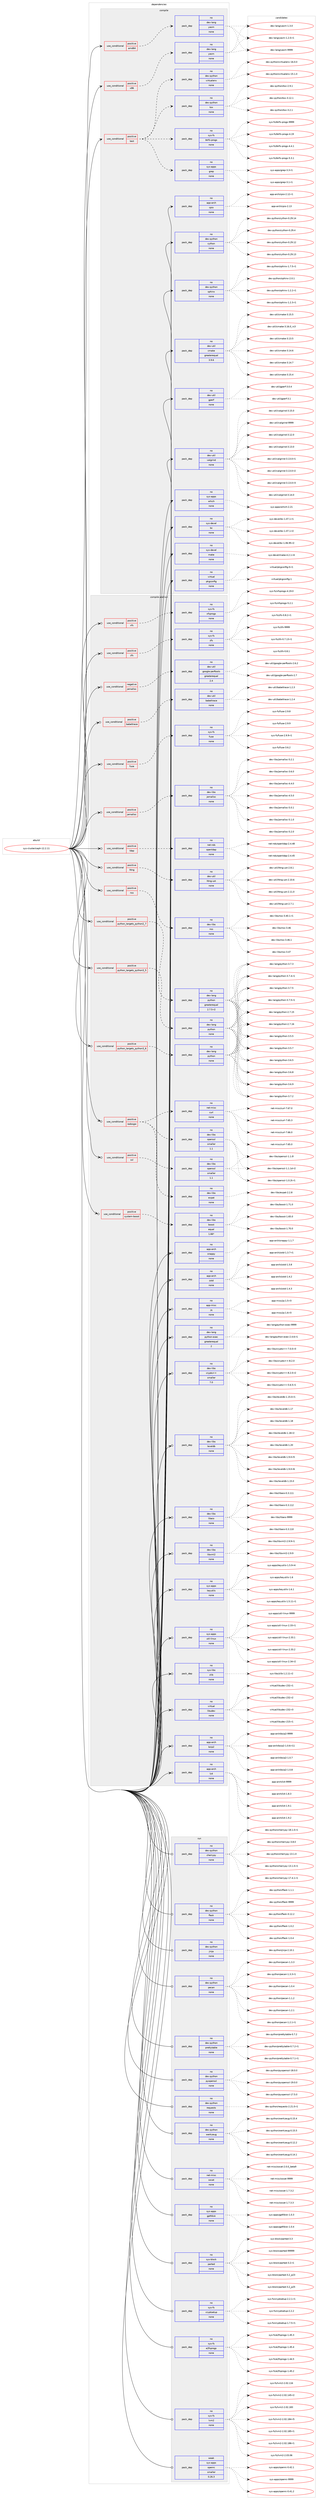digraph prolog {

# *************
# Graph options
# *************

newrank=true;
concentrate=true;
compound=true;
graph [rankdir=LR,fontname=Helvetica,fontsize=10,ranksep=1.5];#, ranksep=2.5, nodesep=0.2];
edge  [arrowhead=vee];
node  [fontname=Helvetica,fontsize=10];

# **********
# The ebuild
# **********

subgraph cluster_leftcol {
color=gray;
rank=same;
label=<<i>ebuild</i>>;
id [label="sys-cluster/ceph-12.2.11", color=red, width=4, href="../sys-cluster/ceph-12.2.11.svg"];
}

# ****************
# The dependencies
# ****************

subgraph cluster_midcol {
color=gray;
label=<<i>dependencies</i>>;
subgraph cluster_compile {
fillcolor="#eeeeee";
style=filled;
label=<<i>compile</i>>;
subgraph cond212498 {
dependency882146 [label=<<TABLE BORDER="0" CELLBORDER="1" CELLSPACING="0" CELLPADDING="4"><TR><TD ROWSPAN="3" CELLPADDING="10">use_conditional</TD></TR><TR><TD>positive</TD></TR><TR><TD>amd64</TD></TR></TABLE>>, shape=none, color=red];
subgraph pack654180 {
dependency882147 [label=<<TABLE BORDER="0" CELLBORDER="1" CELLSPACING="0" CELLPADDING="4" WIDTH="220"><TR><TD ROWSPAN="6" CELLPADDING="30">pack_dep</TD></TR><TR><TD WIDTH="110">no</TD></TR><TR><TD>dev-lang</TD></TR><TR><TD>yasm</TD></TR><TR><TD>none</TD></TR><TR><TD></TD></TR></TABLE>>, shape=none, color=blue];
}
dependency882146:e -> dependency882147:w [weight=20,style="dashed",arrowhead="vee"];
}
id:e -> dependency882146:w [weight=20,style="solid",arrowhead="vee"];
subgraph cond212499 {
dependency882148 [label=<<TABLE BORDER="0" CELLBORDER="1" CELLSPACING="0" CELLPADDING="4"><TR><TD ROWSPAN="3" CELLPADDING="10">use_conditional</TD></TR><TR><TD>positive</TD></TR><TR><TD>test</TD></TR></TABLE>>, shape=none, color=red];
subgraph pack654181 {
dependency882149 [label=<<TABLE BORDER="0" CELLBORDER="1" CELLSPACING="0" CELLPADDING="4" WIDTH="220"><TR><TD ROWSPAN="6" CELLPADDING="30">pack_dep</TD></TR><TR><TD WIDTH="110">no</TD></TR><TR><TD>dev-python</TD></TR><TR><TD>tox</TD></TR><TR><TD>none</TD></TR><TR><TD></TD></TR></TABLE>>, shape=none, color=blue];
}
dependency882148:e -> dependency882149:w [weight=20,style="dashed",arrowhead="vee"];
subgraph pack654182 {
dependency882150 [label=<<TABLE BORDER="0" CELLBORDER="1" CELLSPACING="0" CELLPADDING="4" WIDTH="220"><TR><TD ROWSPAN="6" CELLPADDING="30">pack_dep</TD></TR><TR><TD WIDTH="110">no</TD></TR><TR><TD>dev-python</TD></TR><TR><TD>virtualenv</TD></TR><TR><TD>none</TD></TR><TR><TD></TD></TR></TABLE>>, shape=none, color=blue];
}
dependency882148:e -> dependency882150:w [weight=20,style="dashed",arrowhead="vee"];
subgraph pack654183 {
dependency882151 [label=<<TABLE BORDER="0" CELLBORDER="1" CELLSPACING="0" CELLPADDING="4" WIDTH="220"><TR><TD ROWSPAN="6" CELLPADDING="30">pack_dep</TD></TR><TR><TD WIDTH="110">no</TD></TR><TR><TD>sys-apps</TD></TR><TR><TD>grep</TD></TR><TR><TD>none</TD></TR><TR><TD></TD></TR></TABLE>>, shape=none, color=blue];
}
dependency882148:e -> dependency882151:w [weight=20,style="dashed",arrowhead="vee"];
subgraph pack654184 {
dependency882152 [label=<<TABLE BORDER="0" CELLBORDER="1" CELLSPACING="0" CELLPADDING="4" WIDTH="220"><TR><TD ROWSPAN="6" CELLPADDING="30">pack_dep</TD></TR><TR><TD WIDTH="110">no</TD></TR><TR><TD>sys-fs</TD></TR><TR><TD>btrfs-progs</TD></TR><TR><TD>none</TD></TR><TR><TD></TD></TR></TABLE>>, shape=none, color=blue];
}
dependency882148:e -> dependency882152:w [weight=20,style="dashed",arrowhead="vee"];
}
id:e -> dependency882148:w [weight=20,style="solid",arrowhead="vee"];
subgraph cond212500 {
dependency882153 [label=<<TABLE BORDER="0" CELLBORDER="1" CELLSPACING="0" CELLPADDING="4"><TR><TD ROWSPAN="3" CELLPADDING="10">use_conditional</TD></TR><TR><TD>positive</TD></TR><TR><TD>x86</TD></TR></TABLE>>, shape=none, color=red];
subgraph pack654185 {
dependency882154 [label=<<TABLE BORDER="0" CELLBORDER="1" CELLSPACING="0" CELLPADDING="4" WIDTH="220"><TR><TD ROWSPAN="6" CELLPADDING="30">pack_dep</TD></TR><TR><TD WIDTH="110">no</TD></TR><TR><TD>dev-lang</TD></TR><TR><TD>yasm</TD></TR><TR><TD>none</TD></TR><TR><TD></TD></TR></TABLE>>, shape=none, color=blue];
}
dependency882153:e -> dependency882154:w [weight=20,style="dashed",arrowhead="vee"];
}
id:e -> dependency882153:w [weight=20,style="solid",arrowhead="vee"];
subgraph pack654186 {
dependency882155 [label=<<TABLE BORDER="0" CELLBORDER="1" CELLSPACING="0" CELLPADDING="4" WIDTH="220"><TR><TD ROWSPAN="6" CELLPADDING="30">pack_dep</TD></TR><TR><TD WIDTH="110">no</TD></TR><TR><TD>app-arch</TD></TR><TR><TD>cpio</TD></TR><TR><TD>none</TD></TR><TR><TD></TD></TR></TABLE>>, shape=none, color=blue];
}
id:e -> dependency882155:w [weight=20,style="solid",arrowhead="vee"];
subgraph pack654187 {
dependency882156 [label=<<TABLE BORDER="0" CELLBORDER="1" CELLSPACING="0" CELLPADDING="4" WIDTH="220"><TR><TD ROWSPAN="6" CELLPADDING="30">pack_dep</TD></TR><TR><TD WIDTH="110">no</TD></TR><TR><TD>dev-python</TD></TR><TR><TD>cython</TD></TR><TR><TD>none</TD></TR><TR><TD></TD></TR></TABLE>>, shape=none, color=blue];
}
id:e -> dependency882156:w [weight=20,style="solid",arrowhead="vee"];
subgraph pack654188 {
dependency882157 [label=<<TABLE BORDER="0" CELLBORDER="1" CELLSPACING="0" CELLPADDING="4" WIDTH="220"><TR><TD ROWSPAN="6" CELLPADDING="30">pack_dep</TD></TR><TR><TD WIDTH="110">no</TD></TR><TR><TD>dev-python</TD></TR><TR><TD>sphinx</TD></TR><TR><TD>none</TD></TR><TR><TD></TD></TR></TABLE>>, shape=none, color=blue];
}
id:e -> dependency882157:w [weight=20,style="solid",arrowhead="vee"];
subgraph pack654189 {
dependency882158 [label=<<TABLE BORDER="0" CELLBORDER="1" CELLSPACING="0" CELLPADDING="4" WIDTH="220"><TR><TD ROWSPAN="6" CELLPADDING="30">pack_dep</TD></TR><TR><TD WIDTH="110">no</TD></TR><TR><TD>dev-util</TD></TR><TR><TD>cmake</TD></TR><TR><TD>greaterequal</TD></TR><TR><TD>3.9.6</TD></TR></TABLE>>, shape=none, color=blue];
}
id:e -> dependency882158:w [weight=20,style="solid",arrowhead="vee"];
subgraph pack654190 {
dependency882159 [label=<<TABLE BORDER="0" CELLBORDER="1" CELLSPACING="0" CELLPADDING="4" WIDTH="220"><TR><TD ROWSPAN="6" CELLPADDING="30">pack_dep</TD></TR><TR><TD WIDTH="110">no</TD></TR><TR><TD>dev-util</TD></TR><TR><TD>gperf</TD></TR><TR><TD>none</TD></TR><TR><TD></TD></TR></TABLE>>, shape=none, color=blue];
}
id:e -> dependency882159:w [weight=20,style="solid",arrowhead="vee"];
subgraph pack654191 {
dependency882160 [label=<<TABLE BORDER="0" CELLBORDER="1" CELLSPACING="0" CELLPADDING="4" WIDTH="220"><TR><TD ROWSPAN="6" CELLPADDING="30">pack_dep</TD></TR><TR><TD WIDTH="110">no</TD></TR><TR><TD>dev-util</TD></TR><TR><TD>valgrind</TD></TR><TR><TD>none</TD></TR><TR><TD></TD></TR></TABLE>>, shape=none, color=blue];
}
id:e -> dependency882160:w [weight=20,style="solid",arrowhead="vee"];
subgraph pack654192 {
dependency882161 [label=<<TABLE BORDER="0" CELLBORDER="1" CELLSPACING="0" CELLPADDING="4" WIDTH="220"><TR><TD ROWSPAN="6" CELLPADDING="30">pack_dep</TD></TR><TR><TD WIDTH="110">no</TD></TR><TR><TD>sys-apps</TD></TR><TR><TD>which</TD></TR><TR><TD>none</TD></TR><TR><TD></TD></TR></TABLE>>, shape=none, color=blue];
}
id:e -> dependency882161:w [weight=20,style="solid",arrowhead="vee"];
subgraph pack654193 {
dependency882162 [label=<<TABLE BORDER="0" CELLBORDER="1" CELLSPACING="0" CELLPADDING="4" WIDTH="220"><TR><TD ROWSPAN="6" CELLPADDING="30">pack_dep</TD></TR><TR><TD WIDTH="110">no</TD></TR><TR><TD>sys-devel</TD></TR><TR><TD>bc</TD></TR><TR><TD>none</TD></TR><TR><TD></TD></TR></TABLE>>, shape=none, color=blue];
}
id:e -> dependency882162:w [weight=20,style="solid",arrowhead="vee"];
subgraph pack654194 {
dependency882163 [label=<<TABLE BORDER="0" CELLBORDER="1" CELLSPACING="0" CELLPADDING="4" WIDTH="220"><TR><TD ROWSPAN="6" CELLPADDING="30">pack_dep</TD></TR><TR><TD WIDTH="110">no</TD></TR><TR><TD>sys-devel</TD></TR><TR><TD>make</TD></TR><TR><TD>none</TD></TR><TR><TD></TD></TR></TABLE>>, shape=none, color=blue];
}
id:e -> dependency882163:w [weight=20,style="solid",arrowhead="vee"];
subgraph pack654195 {
dependency882164 [label=<<TABLE BORDER="0" CELLBORDER="1" CELLSPACING="0" CELLPADDING="4" WIDTH="220"><TR><TD ROWSPAN="6" CELLPADDING="30">pack_dep</TD></TR><TR><TD WIDTH="110">no</TD></TR><TR><TD>virtual</TD></TR><TR><TD>pkgconfig</TD></TR><TR><TD>none</TD></TR><TR><TD></TD></TR></TABLE>>, shape=none, color=blue];
}
id:e -> dependency882164:w [weight=20,style="solid",arrowhead="vee"];
}
subgraph cluster_compileandrun {
fillcolor="#eeeeee";
style=filled;
label=<<i>compile and run</i>>;
subgraph cond212501 {
dependency882165 [label=<<TABLE BORDER="0" CELLBORDER="1" CELLSPACING="0" CELLPADDING="4"><TR><TD ROWSPAN="3" CELLPADDING="10">use_conditional</TD></TR><TR><TD>negative</TD></TR><TR><TD>jemalloc</TD></TR></TABLE>>, shape=none, color=red];
subgraph pack654196 {
dependency882166 [label=<<TABLE BORDER="0" CELLBORDER="1" CELLSPACING="0" CELLPADDING="4" WIDTH="220"><TR><TD ROWSPAN="6" CELLPADDING="30">pack_dep</TD></TR><TR><TD WIDTH="110">no</TD></TR><TR><TD>dev-util</TD></TR><TR><TD>google-perftools</TD></TR><TR><TD>greaterequal</TD></TR><TR><TD>2.4</TD></TR></TABLE>>, shape=none, color=blue];
}
dependency882165:e -> dependency882166:w [weight=20,style="dashed",arrowhead="vee"];
}
id:e -> dependency882165:w [weight=20,style="solid",arrowhead="odotvee"];
subgraph cond212502 {
dependency882167 [label=<<TABLE BORDER="0" CELLBORDER="1" CELLSPACING="0" CELLPADDING="4"><TR><TD ROWSPAN="3" CELLPADDING="10">use_conditional</TD></TR><TR><TD>positive</TD></TR><TR><TD>babeltrace</TD></TR></TABLE>>, shape=none, color=red];
subgraph pack654197 {
dependency882168 [label=<<TABLE BORDER="0" CELLBORDER="1" CELLSPACING="0" CELLPADDING="4" WIDTH="220"><TR><TD ROWSPAN="6" CELLPADDING="30">pack_dep</TD></TR><TR><TD WIDTH="110">no</TD></TR><TR><TD>dev-util</TD></TR><TR><TD>babeltrace</TD></TR><TR><TD>none</TD></TR><TR><TD></TD></TR></TABLE>>, shape=none, color=blue];
}
dependency882167:e -> dependency882168:w [weight=20,style="dashed",arrowhead="vee"];
}
id:e -> dependency882167:w [weight=20,style="solid",arrowhead="odotvee"];
subgraph cond212503 {
dependency882169 [label=<<TABLE BORDER="0" CELLBORDER="1" CELLSPACING="0" CELLPADDING="4"><TR><TD ROWSPAN="3" CELLPADDING="10">use_conditional</TD></TR><TR><TD>positive</TD></TR><TR><TD>fuse</TD></TR></TABLE>>, shape=none, color=red];
subgraph pack654198 {
dependency882170 [label=<<TABLE BORDER="0" CELLBORDER="1" CELLSPACING="0" CELLPADDING="4" WIDTH="220"><TR><TD ROWSPAN="6" CELLPADDING="30">pack_dep</TD></TR><TR><TD WIDTH="110">no</TD></TR><TR><TD>sys-fs</TD></TR><TR><TD>fuse</TD></TR><TR><TD>none</TD></TR><TR><TD></TD></TR></TABLE>>, shape=none, color=blue];
}
dependency882169:e -> dependency882170:w [weight=20,style="dashed",arrowhead="vee"];
}
id:e -> dependency882169:w [weight=20,style="solid",arrowhead="odotvee"];
subgraph cond212504 {
dependency882171 [label=<<TABLE BORDER="0" CELLBORDER="1" CELLSPACING="0" CELLPADDING="4"><TR><TD ROWSPAN="3" CELLPADDING="10">use_conditional</TD></TR><TR><TD>positive</TD></TR><TR><TD>jemalloc</TD></TR></TABLE>>, shape=none, color=red];
subgraph pack654199 {
dependency882172 [label=<<TABLE BORDER="0" CELLBORDER="1" CELLSPACING="0" CELLPADDING="4" WIDTH="220"><TR><TD ROWSPAN="6" CELLPADDING="30">pack_dep</TD></TR><TR><TD WIDTH="110">no</TD></TR><TR><TD>dev-libs</TD></TR><TR><TD>jemalloc</TD></TR><TR><TD>none</TD></TR><TR><TD></TD></TR></TABLE>>, shape=none, color=blue];
}
dependency882171:e -> dependency882172:w [weight=20,style="dashed",arrowhead="vee"];
}
id:e -> dependency882171:w [weight=20,style="solid",arrowhead="odotvee"];
subgraph cond212505 {
dependency882173 [label=<<TABLE BORDER="0" CELLBORDER="1" CELLSPACING="0" CELLPADDING="4"><TR><TD ROWSPAN="3" CELLPADDING="10">use_conditional</TD></TR><TR><TD>positive</TD></TR><TR><TD>ldap</TD></TR></TABLE>>, shape=none, color=red];
subgraph pack654200 {
dependency882174 [label=<<TABLE BORDER="0" CELLBORDER="1" CELLSPACING="0" CELLPADDING="4" WIDTH="220"><TR><TD ROWSPAN="6" CELLPADDING="30">pack_dep</TD></TR><TR><TD WIDTH="110">no</TD></TR><TR><TD>net-nds</TD></TR><TR><TD>openldap</TD></TR><TR><TD>none</TD></TR><TR><TD></TD></TR></TABLE>>, shape=none, color=blue];
}
dependency882173:e -> dependency882174:w [weight=20,style="dashed",arrowhead="vee"];
}
id:e -> dependency882173:w [weight=20,style="solid",arrowhead="odotvee"];
subgraph cond212506 {
dependency882175 [label=<<TABLE BORDER="0" CELLBORDER="1" CELLSPACING="0" CELLPADDING="4"><TR><TD ROWSPAN="3" CELLPADDING="10">use_conditional</TD></TR><TR><TD>positive</TD></TR><TR><TD>lttng</TD></TR></TABLE>>, shape=none, color=red];
subgraph pack654201 {
dependency882176 [label=<<TABLE BORDER="0" CELLBORDER="1" CELLSPACING="0" CELLPADDING="4" WIDTH="220"><TR><TD ROWSPAN="6" CELLPADDING="30">pack_dep</TD></TR><TR><TD WIDTH="110">no</TD></TR><TR><TD>dev-util</TD></TR><TR><TD>lttng-ust</TD></TR><TR><TD>none</TD></TR><TR><TD></TD></TR></TABLE>>, shape=none, color=blue];
}
dependency882175:e -> dependency882176:w [weight=20,style="dashed",arrowhead="vee"];
}
id:e -> dependency882175:w [weight=20,style="solid",arrowhead="odotvee"];
subgraph cond212507 {
dependency882177 [label=<<TABLE BORDER="0" CELLBORDER="1" CELLSPACING="0" CELLPADDING="4"><TR><TD ROWSPAN="3" CELLPADDING="10">use_conditional</TD></TR><TR><TD>positive</TD></TR><TR><TD>nss</TD></TR></TABLE>>, shape=none, color=red];
subgraph pack654202 {
dependency882178 [label=<<TABLE BORDER="0" CELLBORDER="1" CELLSPACING="0" CELLPADDING="4" WIDTH="220"><TR><TD ROWSPAN="6" CELLPADDING="30">pack_dep</TD></TR><TR><TD WIDTH="110">no</TD></TR><TR><TD>dev-libs</TD></TR><TR><TD>nss</TD></TR><TR><TD>none</TD></TR><TR><TD></TD></TR></TABLE>>, shape=none, color=blue];
}
dependency882177:e -> dependency882178:w [weight=20,style="dashed",arrowhead="vee"];
}
id:e -> dependency882177:w [weight=20,style="solid",arrowhead="odotvee"];
subgraph cond212508 {
dependency882179 [label=<<TABLE BORDER="0" CELLBORDER="1" CELLSPACING="0" CELLPADDING="4"><TR><TD ROWSPAN="3" CELLPADDING="10">use_conditional</TD></TR><TR><TD>positive</TD></TR><TR><TD>python_targets_python2_7</TD></TR></TABLE>>, shape=none, color=red];
subgraph pack654203 {
dependency882180 [label=<<TABLE BORDER="0" CELLBORDER="1" CELLSPACING="0" CELLPADDING="4" WIDTH="220"><TR><TD ROWSPAN="6" CELLPADDING="30">pack_dep</TD></TR><TR><TD WIDTH="110">no</TD></TR><TR><TD>dev-lang</TD></TR><TR><TD>python</TD></TR><TR><TD>greaterequal</TD></TR><TR><TD>2.7.5-r2</TD></TR></TABLE>>, shape=none, color=blue];
}
dependency882179:e -> dependency882180:w [weight=20,style="dashed",arrowhead="vee"];
}
id:e -> dependency882179:w [weight=20,style="solid",arrowhead="odotvee"];
subgraph cond212509 {
dependency882181 [label=<<TABLE BORDER="0" CELLBORDER="1" CELLSPACING="0" CELLPADDING="4"><TR><TD ROWSPAN="3" CELLPADDING="10">use_conditional</TD></TR><TR><TD>positive</TD></TR><TR><TD>python_targets_python3_5</TD></TR></TABLE>>, shape=none, color=red];
subgraph pack654204 {
dependency882182 [label=<<TABLE BORDER="0" CELLBORDER="1" CELLSPACING="0" CELLPADDING="4" WIDTH="220"><TR><TD ROWSPAN="6" CELLPADDING="30">pack_dep</TD></TR><TR><TD WIDTH="110">no</TD></TR><TR><TD>dev-lang</TD></TR><TR><TD>python</TD></TR><TR><TD>none</TD></TR><TR><TD></TD></TR></TABLE>>, shape=none, color=blue];
}
dependency882181:e -> dependency882182:w [weight=20,style="dashed",arrowhead="vee"];
}
id:e -> dependency882181:w [weight=20,style="solid",arrowhead="odotvee"];
subgraph cond212510 {
dependency882183 [label=<<TABLE BORDER="0" CELLBORDER="1" CELLSPACING="0" CELLPADDING="4"><TR><TD ROWSPAN="3" CELLPADDING="10">use_conditional</TD></TR><TR><TD>positive</TD></TR><TR><TD>python_targets_python3_6</TD></TR></TABLE>>, shape=none, color=red];
subgraph pack654205 {
dependency882184 [label=<<TABLE BORDER="0" CELLBORDER="1" CELLSPACING="0" CELLPADDING="4" WIDTH="220"><TR><TD ROWSPAN="6" CELLPADDING="30">pack_dep</TD></TR><TR><TD WIDTH="110">no</TD></TR><TR><TD>dev-lang</TD></TR><TR><TD>python</TD></TR><TR><TD>none</TD></TR><TR><TD></TD></TR></TABLE>>, shape=none, color=blue];
}
dependency882183:e -> dependency882184:w [weight=20,style="dashed",arrowhead="vee"];
}
id:e -> dependency882183:w [weight=20,style="solid",arrowhead="odotvee"];
subgraph cond212511 {
dependency882185 [label=<<TABLE BORDER="0" CELLBORDER="1" CELLSPACING="0" CELLPADDING="4"><TR><TD ROWSPAN="3" CELLPADDING="10">use_conditional</TD></TR><TR><TD>positive</TD></TR><TR><TD>radosgw</TD></TR></TABLE>>, shape=none, color=red];
subgraph pack654206 {
dependency882186 [label=<<TABLE BORDER="0" CELLBORDER="1" CELLSPACING="0" CELLPADDING="4" WIDTH="220"><TR><TD ROWSPAN="6" CELLPADDING="30">pack_dep</TD></TR><TR><TD WIDTH="110">no</TD></TR><TR><TD>dev-libs</TD></TR><TR><TD>expat</TD></TR><TR><TD>none</TD></TR><TR><TD></TD></TR></TABLE>>, shape=none, color=blue];
}
dependency882185:e -> dependency882186:w [weight=20,style="dashed",arrowhead="vee"];
subgraph pack654207 {
dependency882187 [label=<<TABLE BORDER="0" CELLBORDER="1" CELLSPACING="0" CELLPADDING="4" WIDTH="220"><TR><TD ROWSPAN="6" CELLPADDING="30">pack_dep</TD></TR><TR><TD WIDTH="110">no</TD></TR><TR><TD>dev-libs</TD></TR><TR><TD>openssl</TD></TR><TR><TD>smaller</TD></TR><TR><TD>1.1</TD></TR></TABLE>>, shape=none, color=blue];
}
dependency882185:e -> dependency882187:w [weight=20,style="dashed",arrowhead="vee"];
subgraph pack654208 {
dependency882188 [label=<<TABLE BORDER="0" CELLBORDER="1" CELLSPACING="0" CELLPADDING="4" WIDTH="220"><TR><TD ROWSPAN="6" CELLPADDING="30">pack_dep</TD></TR><TR><TD WIDTH="110">no</TD></TR><TR><TD>net-misc</TD></TR><TR><TD>curl</TD></TR><TR><TD>none</TD></TR><TR><TD></TD></TR></TABLE>>, shape=none, color=blue];
}
dependency882185:e -> dependency882188:w [weight=20,style="dashed",arrowhead="vee"];
}
id:e -> dependency882185:w [weight=20,style="solid",arrowhead="odotvee"];
subgraph cond212512 {
dependency882189 [label=<<TABLE BORDER="0" CELLBORDER="1" CELLSPACING="0" CELLPADDING="4"><TR><TD ROWSPAN="3" CELLPADDING="10">use_conditional</TD></TR><TR><TD>positive</TD></TR><TR><TD>ssl</TD></TR></TABLE>>, shape=none, color=red];
subgraph pack654209 {
dependency882190 [label=<<TABLE BORDER="0" CELLBORDER="1" CELLSPACING="0" CELLPADDING="4" WIDTH="220"><TR><TD ROWSPAN="6" CELLPADDING="30">pack_dep</TD></TR><TR><TD WIDTH="110">no</TD></TR><TR><TD>dev-libs</TD></TR><TR><TD>openssl</TD></TR><TR><TD>smaller</TD></TR><TR><TD>1.1</TD></TR></TABLE>>, shape=none, color=blue];
}
dependency882189:e -> dependency882190:w [weight=20,style="dashed",arrowhead="vee"];
}
id:e -> dependency882189:w [weight=20,style="solid",arrowhead="odotvee"];
subgraph cond212513 {
dependency882191 [label=<<TABLE BORDER="0" CELLBORDER="1" CELLSPACING="0" CELLPADDING="4"><TR><TD ROWSPAN="3" CELLPADDING="10">use_conditional</TD></TR><TR><TD>positive</TD></TR><TR><TD>system-boost</TD></TR></TABLE>>, shape=none, color=red];
subgraph pack654210 {
dependency882192 [label=<<TABLE BORDER="0" CELLBORDER="1" CELLSPACING="0" CELLPADDING="4" WIDTH="220"><TR><TD ROWSPAN="6" CELLPADDING="30">pack_dep</TD></TR><TR><TD WIDTH="110">no</TD></TR><TR><TD>dev-libs</TD></TR><TR><TD>boost</TD></TR><TR><TD>equal</TD></TR><TR><TD>1.66*</TD></TR></TABLE>>, shape=none, color=blue];
}
dependency882191:e -> dependency882192:w [weight=20,style="dashed",arrowhead="vee"];
}
id:e -> dependency882191:w [weight=20,style="solid",arrowhead="odotvee"];
subgraph cond212514 {
dependency882193 [label=<<TABLE BORDER="0" CELLBORDER="1" CELLSPACING="0" CELLPADDING="4"><TR><TD ROWSPAN="3" CELLPADDING="10">use_conditional</TD></TR><TR><TD>positive</TD></TR><TR><TD>xfs</TD></TR></TABLE>>, shape=none, color=red];
subgraph pack654211 {
dependency882194 [label=<<TABLE BORDER="0" CELLBORDER="1" CELLSPACING="0" CELLPADDING="4" WIDTH="220"><TR><TD ROWSPAN="6" CELLPADDING="30">pack_dep</TD></TR><TR><TD WIDTH="110">no</TD></TR><TR><TD>sys-fs</TD></TR><TR><TD>xfsprogs</TD></TR><TR><TD>none</TD></TR><TR><TD></TD></TR></TABLE>>, shape=none, color=blue];
}
dependency882193:e -> dependency882194:w [weight=20,style="dashed",arrowhead="vee"];
}
id:e -> dependency882193:w [weight=20,style="solid",arrowhead="odotvee"];
subgraph cond212515 {
dependency882195 [label=<<TABLE BORDER="0" CELLBORDER="1" CELLSPACING="0" CELLPADDING="4"><TR><TD ROWSPAN="3" CELLPADDING="10">use_conditional</TD></TR><TR><TD>positive</TD></TR><TR><TD>zfs</TD></TR></TABLE>>, shape=none, color=red];
subgraph pack654212 {
dependency882196 [label=<<TABLE BORDER="0" CELLBORDER="1" CELLSPACING="0" CELLPADDING="4" WIDTH="220"><TR><TD ROWSPAN="6" CELLPADDING="30">pack_dep</TD></TR><TR><TD WIDTH="110">no</TD></TR><TR><TD>sys-fs</TD></TR><TR><TD>zfs</TD></TR><TR><TD>none</TD></TR><TR><TD></TD></TR></TABLE>>, shape=none, color=blue];
}
dependency882195:e -> dependency882196:w [weight=20,style="dashed",arrowhead="vee"];
}
id:e -> dependency882195:w [weight=20,style="solid",arrowhead="odotvee"];
subgraph pack654213 {
dependency882197 [label=<<TABLE BORDER="0" CELLBORDER="1" CELLSPACING="0" CELLPADDING="4" WIDTH="220"><TR><TD ROWSPAN="6" CELLPADDING="30">pack_dep</TD></TR><TR><TD WIDTH="110">no</TD></TR><TR><TD>app-arch</TD></TR><TR><TD>bzip2</TD></TR><TR><TD>none</TD></TR><TR><TD></TD></TR></TABLE>>, shape=none, color=blue];
}
id:e -> dependency882197:w [weight=20,style="solid",arrowhead="odotvee"];
subgraph pack654214 {
dependency882198 [label=<<TABLE BORDER="0" CELLBORDER="1" CELLSPACING="0" CELLPADDING="4" WIDTH="220"><TR><TD ROWSPAN="6" CELLPADDING="30">pack_dep</TD></TR><TR><TD WIDTH="110">no</TD></TR><TR><TD>app-arch</TD></TR><TR><TD>lz4</TD></TR><TR><TD>none</TD></TR><TR><TD></TD></TR></TABLE>>, shape=none, color=blue];
}
id:e -> dependency882198:w [weight=20,style="solid",arrowhead="odotvee"];
subgraph pack654215 {
dependency882199 [label=<<TABLE BORDER="0" CELLBORDER="1" CELLSPACING="0" CELLPADDING="4" WIDTH="220"><TR><TD ROWSPAN="6" CELLPADDING="30">pack_dep</TD></TR><TR><TD WIDTH="110">no</TD></TR><TR><TD>app-arch</TD></TR><TR><TD>snappy</TD></TR><TR><TD>none</TD></TR><TR><TD></TD></TR></TABLE>>, shape=none, color=blue];
}
id:e -> dependency882199:w [weight=20,style="solid",arrowhead="odotvee"];
subgraph pack654216 {
dependency882200 [label=<<TABLE BORDER="0" CELLBORDER="1" CELLSPACING="0" CELLPADDING="4" WIDTH="220"><TR><TD ROWSPAN="6" CELLPADDING="30">pack_dep</TD></TR><TR><TD WIDTH="110">no</TD></TR><TR><TD>app-arch</TD></TR><TR><TD>zstd</TD></TR><TR><TD>none</TD></TR><TR><TD></TD></TR></TABLE>>, shape=none, color=blue];
}
id:e -> dependency882200:w [weight=20,style="solid",arrowhead="odotvee"];
subgraph pack654217 {
dependency882201 [label=<<TABLE BORDER="0" CELLBORDER="1" CELLSPACING="0" CELLPADDING="4" WIDTH="220"><TR><TD ROWSPAN="6" CELLPADDING="30">pack_dep</TD></TR><TR><TD WIDTH="110">no</TD></TR><TR><TD>app-misc</TD></TR><TR><TD>jq</TD></TR><TR><TD>none</TD></TR><TR><TD></TD></TR></TABLE>>, shape=none, color=blue];
}
id:e -> dependency882201:w [weight=20,style="solid",arrowhead="odotvee"];
subgraph pack654218 {
dependency882202 [label=<<TABLE BORDER="0" CELLBORDER="1" CELLSPACING="0" CELLPADDING="4" WIDTH="220"><TR><TD ROWSPAN="6" CELLPADDING="30">pack_dep</TD></TR><TR><TD WIDTH="110">no</TD></TR><TR><TD>dev-lang</TD></TR><TR><TD>python-exec</TD></TR><TR><TD>greaterequal</TD></TR><TR><TD>2</TD></TR></TABLE>>, shape=none, color=blue];
}
id:e -> dependency882202:w [weight=20,style="solid",arrowhead="odotvee"];
subgraph pack654219 {
dependency882203 [label=<<TABLE BORDER="0" CELLBORDER="1" CELLSPACING="0" CELLPADDING="4" WIDTH="220"><TR><TD ROWSPAN="6" CELLPADDING="30">pack_dep</TD></TR><TR><TD WIDTH="110">no</TD></TR><TR><TD>dev-libs</TD></TR><TR><TD>crypto++</TD></TR><TR><TD>smaller</TD></TR><TR><TD>7.0</TD></TR></TABLE>>, shape=none, color=blue];
}
id:e -> dependency882203:w [weight=20,style="solid",arrowhead="odotvee"];
subgraph pack654220 {
dependency882204 [label=<<TABLE BORDER="0" CELLBORDER="1" CELLSPACING="0" CELLPADDING="4" WIDTH="220"><TR><TD ROWSPAN="6" CELLPADDING="30">pack_dep</TD></TR><TR><TD WIDTH="110">no</TD></TR><TR><TD>dev-libs</TD></TR><TR><TD>leveldb</TD></TR><TR><TD>none</TD></TR><TR><TD></TD></TR></TABLE>>, shape=none, color=blue];
}
id:e -> dependency882204:w [weight=20,style="solid",arrowhead="odotvee"];
subgraph pack654221 {
dependency882205 [label=<<TABLE BORDER="0" CELLBORDER="1" CELLSPACING="0" CELLPADDING="4" WIDTH="220"><TR><TD ROWSPAN="6" CELLPADDING="30">pack_dep</TD></TR><TR><TD WIDTH="110">no</TD></TR><TR><TD>dev-libs</TD></TR><TR><TD>libaio</TD></TR><TR><TD>none</TD></TR><TR><TD></TD></TR></TABLE>>, shape=none, color=blue];
}
id:e -> dependency882205:w [weight=20,style="solid",arrowhead="odotvee"];
subgraph pack654222 {
dependency882206 [label=<<TABLE BORDER="0" CELLBORDER="1" CELLSPACING="0" CELLPADDING="4" WIDTH="220"><TR><TD ROWSPAN="6" CELLPADDING="30">pack_dep</TD></TR><TR><TD WIDTH="110">no</TD></TR><TR><TD>dev-libs</TD></TR><TR><TD>libxml2</TD></TR><TR><TD>none</TD></TR><TR><TD></TD></TR></TABLE>>, shape=none, color=blue];
}
id:e -> dependency882206:w [weight=20,style="solid",arrowhead="odotvee"];
subgraph pack654223 {
dependency882207 [label=<<TABLE BORDER="0" CELLBORDER="1" CELLSPACING="0" CELLPADDING="4" WIDTH="220"><TR><TD ROWSPAN="6" CELLPADDING="30">pack_dep</TD></TR><TR><TD WIDTH="110">no</TD></TR><TR><TD>sys-apps</TD></TR><TR><TD>keyutils</TD></TR><TR><TD>none</TD></TR><TR><TD></TD></TR></TABLE>>, shape=none, color=blue];
}
id:e -> dependency882207:w [weight=20,style="solid",arrowhead="odotvee"];
subgraph pack654224 {
dependency882208 [label=<<TABLE BORDER="0" CELLBORDER="1" CELLSPACING="0" CELLPADDING="4" WIDTH="220"><TR><TD ROWSPAN="6" CELLPADDING="30">pack_dep</TD></TR><TR><TD WIDTH="110">no</TD></TR><TR><TD>sys-apps</TD></TR><TR><TD>util-linux</TD></TR><TR><TD>none</TD></TR><TR><TD></TD></TR></TABLE>>, shape=none, color=blue];
}
id:e -> dependency882208:w [weight=20,style="solid",arrowhead="odotvee"];
subgraph pack654225 {
dependency882209 [label=<<TABLE BORDER="0" CELLBORDER="1" CELLSPACING="0" CELLPADDING="4" WIDTH="220"><TR><TD ROWSPAN="6" CELLPADDING="30">pack_dep</TD></TR><TR><TD WIDTH="110">no</TD></TR><TR><TD>sys-libs</TD></TR><TR><TD>zlib</TD></TR><TR><TD>none</TD></TR><TR><TD></TD></TR></TABLE>>, shape=none, color=blue];
}
id:e -> dependency882209:w [weight=20,style="solid",arrowhead="odotvee"];
subgraph pack654226 {
dependency882210 [label=<<TABLE BORDER="0" CELLBORDER="1" CELLSPACING="0" CELLPADDING="4" WIDTH="220"><TR><TD ROWSPAN="6" CELLPADDING="30">pack_dep</TD></TR><TR><TD WIDTH="110">no</TD></TR><TR><TD>virtual</TD></TR><TR><TD>libudev</TD></TR><TR><TD>none</TD></TR><TR><TD></TD></TR></TABLE>>, shape=none, color=blue];
}
id:e -> dependency882210:w [weight=20,style="solid",arrowhead="odotvee"];
}
subgraph cluster_run {
fillcolor="#eeeeee";
style=filled;
label=<<i>run</i>>;
subgraph pack654227 {
dependency882211 [label=<<TABLE BORDER="0" CELLBORDER="1" CELLSPACING="0" CELLPADDING="4" WIDTH="220"><TR><TD ROWSPAN="6" CELLPADDING="30">pack_dep</TD></TR><TR><TD WIDTH="110">no</TD></TR><TR><TD>dev-python</TD></TR><TR><TD>cherrypy</TD></TR><TR><TD>none</TD></TR><TR><TD></TD></TR></TABLE>>, shape=none, color=blue];
}
id:e -> dependency882211:w [weight=20,style="solid",arrowhead="odot"];
subgraph pack654228 {
dependency882212 [label=<<TABLE BORDER="0" CELLBORDER="1" CELLSPACING="0" CELLPADDING="4" WIDTH="220"><TR><TD ROWSPAN="6" CELLPADDING="30">pack_dep</TD></TR><TR><TD WIDTH="110">no</TD></TR><TR><TD>dev-python</TD></TR><TR><TD>flask</TD></TR><TR><TD>none</TD></TR><TR><TD></TD></TR></TABLE>>, shape=none, color=blue];
}
id:e -> dependency882212:w [weight=20,style="solid",arrowhead="odot"];
subgraph pack654229 {
dependency882213 [label=<<TABLE BORDER="0" CELLBORDER="1" CELLSPACING="0" CELLPADDING="4" WIDTH="220"><TR><TD ROWSPAN="6" CELLPADDING="30">pack_dep</TD></TR><TR><TD WIDTH="110">no</TD></TR><TR><TD>dev-python</TD></TR><TR><TD>jinja</TD></TR><TR><TD>none</TD></TR><TR><TD></TD></TR></TABLE>>, shape=none, color=blue];
}
id:e -> dependency882213:w [weight=20,style="solid",arrowhead="odot"];
subgraph pack654230 {
dependency882214 [label=<<TABLE BORDER="0" CELLBORDER="1" CELLSPACING="0" CELLPADDING="4" WIDTH="220"><TR><TD ROWSPAN="6" CELLPADDING="30">pack_dep</TD></TR><TR><TD WIDTH="110">no</TD></TR><TR><TD>dev-python</TD></TR><TR><TD>pecan</TD></TR><TR><TD>none</TD></TR><TR><TD></TD></TR></TABLE>>, shape=none, color=blue];
}
id:e -> dependency882214:w [weight=20,style="solid",arrowhead="odot"];
subgraph pack654231 {
dependency882215 [label=<<TABLE BORDER="0" CELLBORDER="1" CELLSPACING="0" CELLPADDING="4" WIDTH="220"><TR><TD ROWSPAN="6" CELLPADDING="30">pack_dep</TD></TR><TR><TD WIDTH="110">no</TD></TR><TR><TD>dev-python</TD></TR><TR><TD>prettytable</TD></TR><TR><TD>none</TD></TR><TR><TD></TD></TR></TABLE>>, shape=none, color=blue];
}
id:e -> dependency882215:w [weight=20,style="solid",arrowhead="odot"];
subgraph pack654232 {
dependency882216 [label=<<TABLE BORDER="0" CELLBORDER="1" CELLSPACING="0" CELLPADDING="4" WIDTH="220"><TR><TD ROWSPAN="6" CELLPADDING="30">pack_dep</TD></TR><TR><TD WIDTH="110">no</TD></TR><TR><TD>dev-python</TD></TR><TR><TD>pyopenssl</TD></TR><TR><TD>none</TD></TR><TR><TD></TD></TR></TABLE>>, shape=none, color=blue];
}
id:e -> dependency882216:w [weight=20,style="solid",arrowhead="odot"];
subgraph pack654233 {
dependency882217 [label=<<TABLE BORDER="0" CELLBORDER="1" CELLSPACING="0" CELLPADDING="4" WIDTH="220"><TR><TD ROWSPAN="6" CELLPADDING="30">pack_dep</TD></TR><TR><TD WIDTH="110">no</TD></TR><TR><TD>dev-python</TD></TR><TR><TD>requests</TD></TR><TR><TD>none</TD></TR><TR><TD></TD></TR></TABLE>>, shape=none, color=blue];
}
id:e -> dependency882217:w [weight=20,style="solid",arrowhead="odot"];
subgraph pack654234 {
dependency882218 [label=<<TABLE BORDER="0" CELLBORDER="1" CELLSPACING="0" CELLPADDING="4" WIDTH="220"><TR><TD ROWSPAN="6" CELLPADDING="30">pack_dep</TD></TR><TR><TD WIDTH="110">no</TD></TR><TR><TD>dev-python</TD></TR><TR><TD>werkzeug</TD></TR><TR><TD>none</TD></TR><TR><TD></TD></TR></TABLE>>, shape=none, color=blue];
}
id:e -> dependency882218:w [weight=20,style="solid",arrowhead="odot"];
subgraph pack654235 {
dependency882219 [label=<<TABLE BORDER="0" CELLBORDER="1" CELLSPACING="0" CELLPADDING="4" WIDTH="220"><TR><TD ROWSPAN="6" CELLPADDING="30">pack_dep</TD></TR><TR><TD WIDTH="110">no</TD></TR><TR><TD>net-misc</TD></TR><TR><TD>socat</TD></TR><TR><TD>none</TD></TR><TR><TD></TD></TR></TABLE>>, shape=none, color=blue];
}
id:e -> dependency882219:w [weight=20,style="solid",arrowhead="odot"];
subgraph pack654236 {
dependency882220 [label=<<TABLE BORDER="0" CELLBORDER="1" CELLSPACING="0" CELLPADDING="4" WIDTH="220"><TR><TD ROWSPAN="6" CELLPADDING="30">pack_dep</TD></TR><TR><TD WIDTH="110">no</TD></TR><TR><TD>sys-apps</TD></TR><TR><TD>gptfdisk</TD></TR><TR><TD>none</TD></TR><TR><TD></TD></TR></TABLE>>, shape=none, color=blue];
}
id:e -> dependency882220:w [weight=20,style="solid",arrowhead="odot"];
subgraph pack654237 {
dependency882221 [label=<<TABLE BORDER="0" CELLBORDER="1" CELLSPACING="0" CELLPADDING="4" WIDTH="220"><TR><TD ROWSPAN="6" CELLPADDING="30">pack_dep</TD></TR><TR><TD WIDTH="110">no</TD></TR><TR><TD>sys-block</TD></TR><TR><TD>parted</TD></TR><TR><TD>none</TD></TR><TR><TD></TD></TR></TABLE>>, shape=none, color=blue];
}
id:e -> dependency882221:w [weight=20,style="solid",arrowhead="odot"];
subgraph pack654238 {
dependency882222 [label=<<TABLE BORDER="0" CELLBORDER="1" CELLSPACING="0" CELLPADDING="4" WIDTH="220"><TR><TD ROWSPAN="6" CELLPADDING="30">pack_dep</TD></TR><TR><TD WIDTH="110">no</TD></TR><TR><TD>sys-fs</TD></TR><TR><TD>cryptsetup</TD></TR><TR><TD>none</TD></TR><TR><TD></TD></TR></TABLE>>, shape=none, color=blue];
}
id:e -> dependency882222:w [weight=20,style="solid",arrowhead="odot"];
subgraph pack654239 {
dependency882223 [label=<<TABLE BORDER="0" CELLBORDER="1" CELLSPACING="0" CELLPADDING="4" WIDTH="220"><TR><TD ROWSPAN="6" CELLPADDING="30">pack_dep</TD></TR><TR><TD WIDTH="110">no</TD></TR><TR><TD>sys-fs</TD></TR><TR><TD>e2fsprogs</TD></TR><TR><TD>none</TD></TR><TR><TD></TD></TR></TABLE>>, shape=none, color=blue];
}
id:e -> dependency882223:w [weight=20,style="solid",arrowhead="odot"];
subgraph pack654240 {
dependency882224 [label=<<TABLE BORDER="0" CELLBORDER="1" CELLSPACING="0" CELLPADDING="4" WIDTH="220"><TR><TD ROWSPAN="6" CELLPADDING="30">pack_dep</TD></TR><TR><TD WIDTH="110">no</TD></TR><TR><TD>sys-fs</TD></TR><TR><TD>lvm2</TD></TR><TR><TD>none</TD></TR><TR><TD></TD></TR></TABLE>>, shape=none, color=blue];
}
id:e -> dependency882224:w [weight=20,style="solid",arrowhead="odot"];
subgraph pack654241 {
dependency882225 [label=<<TABLE BORDER="0" CELLBORDER="1" CELLSPACING="0" CELLPADDING="4" WIDTH="220"><TR><TD ROWSPAN="6" CELLPADDING="30">pack_dep</TD></TR><TR><TD WIDTH="110">weak</TD></TR><TR><TD>sys-apps</TD></TR><TR><TD>openrc</TD></TR><TR><TD>smaller</TD></TR><TR><TD>0.26.3</TD></TR></TABLE>>, shape=none, color=blue];
}
id:e -> dependency882225:w [weight=20,style="solid",arrowhead="odot"];
}
}

# **************
# The candidates
# **************

subgraph cluster_choices {
rank=same;
color=gray;
label=<<i>candidates</i>>;

subgraph choice654180 {
color=black;
nodesep=1;
choice100101118451089711010347121971151094549465046484511449 [label="dev-lang/yasm-1.2.0-r1", color=red, width=4,href="../dev-lang/yasm-1.2.0-r1.svg"];
choice10010111845108971101034712197115109454946514648 [label="dev-lang/yasm-1.3.0", color=red, width=4,href="../dev-lang/yasm-1.3.0.svg"];
choice100101118451089711010347121971151094557575757 [label="dev-lang/yasm-9999", color=red, width=4,href="../dev-lang/yasm-9999.svg"];
dependency882147:e -> choice100101118451089711010347121971151094549465046484511449:w [style=dotted,weight="100"];
dependency882147:e -> choice10010111845108971101034712197115109454946514648:w [style=dotted,weight="100"];
dependency882147:e -> choice100101118451089711010347121971151094557575757:w [style=dotted,weight="100"];
}
subgraph choice654181 {
color=black;
nodesep=1;
choice1001011184511212111610411111047116111120455046574649 [label="dev-python/tox-2.9.1", color=red, width=4,href="../dev-python/tox-2.9.1.svg"];
choice100101118451121211161041111104711611112045514649504649 [label="dev-python/tox-3.12.1", color=red, width=4,href="../dev-python/tox-3.12.1.svg"];
choice1001011184511212111610411111047116111120455146504649 [label="dev-python/tox-3.2.1", color=red, width=4,href="../dev-python/tox-3.2.1.svg"];
dependency882149:e -> choice1001011184511212111610411111047116111120455046574649:w [style=dotted,weight="100"];
dependency882149:e -> choice100101118451121211161041111104711611112045514649504649:w [style=dotted,weight="100"];
dependency882149:e -> choice1001011184511212111610411111047116111120455146504649:w [style=dotted,weight="100"];
}
subgraph choice654182 {
color=black;
nodesep=1;
choice10010111845112121116104111110471181051141161179710810111011845495346494648 [label="dev-python/virtualenv-15.1.0", color=red, width=4,href="../dev-python/virtualenv-15.1.0.svg"];
choice10010111845112121116104111110471181051141161179710810111011845495446484648 [label="dev-python/virtualenv-16.0.0", color=red, width=4,href="../dev-python/virtualenv-16.0.0.svg"];
dependency882150:e -> choice10010111845112121116104111110471181051141161179710810111011845495346494648:w [style=dotted,weight="100"];
dependency882150:e -> choice10010111845112121116104111110471181051141161179710810111011845495446484648:w [style=dotted,weight="100"];
}
subgraph choice654183 {
color=black;
nodesep=1;
choice115121115459711211211547103114101112455146494511449 [label="sys-apps/grep-3.1-r1", color=red, width=4,href="../sys-apps/grep-3.1-r1.svg"];
choice115121115459711211211547103114101112455146514511449 [label="sys-apps/grep-3.3-r1", color=red, width=4,href="../sys-apps/grep-3.3-r1.svg"];
dependency882151:e -> choice115121115459711211211547103114101112455146494511449:w [style=dotted,weight="100"];
dependency882151:e -> choice115121115459711211211547103114101112455146514511449:w [style=dotted,weight="100"];
}
subgraph choice654184 {
color=black;
nodesep=1;
choice115121115451021154798116114102115451121141111031154552464957 [label="sys-fs/btrfs-progs-4.19", color=red, width=4,href="../sys-fs/btrfs-progs-4.19.svg"];
choice11512111545102115479811611410211545112114111103115455246524649 [label="sys-fs/btrfs-progs-4.4.1", color=red, width=4,href="../sys-fs/btrfs-progs-4.4.1.svg"];
choice11512111545102115479811611410211545112114111103115455346514649 [label="sys-fs/btrfs-progs-5.3.1", color=red, width=4,href="../sys-fs/btrfs-progs-5.3.1.svg"];
choice115121115451021154798116114102115451121141111031154557575757 [label="sys-fs/btrfs-progs-9999", color=red, width=4,href="../sys-fs/btrfs-progs-9999.svg"];
dependency882152:e -> choice115121115451021154798116114102115451121141111031154552464957:w [style=dotted,weight="100"];
dependency882152:e -> choice11512111545102115479811611410211545112114111103115455246524649:w [style=dotted,weight="100"];
dependency882152:e -> choice11512111545102115479811611410211545112114111103115455346514649:w [style=dotted,weight="100"];
dependency882152:e -> choice115121115451021154798116114102115451121141111031154557575757:w [style=dotted,weight="100"];
}
subgraph choice654185 {
color=black;
nodesep=1;
choice100101118451089711010347121971151094549465046484511449 [label="dev-lang/yasm-1.2.0-r1", color=red, width=4,href="../dev-lang/yasm-1.2.0-r1.svg"];
choice10010111845108971101034712197115109454946514648 [label="dev-lang/yasm-1.3.0", color=red, width=4,href="../dev-lang/yasm-1.3.0.svg"];
choice100101118451089711010347121971151094557575757 [label="dev-lang/yasm-9999", color=red, width=4,href="../dev-lang/yasm-9999.svg"];
dependency882154:e -> choice100101118451089711010347121971151094549465046484511449:w [style=dotted,weight="100"];
dependency882154:e -> choice10010111845108971101034712197115109454946514648:w [style=dotted,weight="100"];
dependency882154:e -> choice100101118451089711010347121971151094557575757:w [style=dotted,weight="100"];
}
subgraph choice654186 {
color=black;
nodesep=1;
choice97112112459711499104479911210511145504649504511449 [label="app-arch/cpio-2.12-r1", color=red, width=4,href="../app-arch/cpio-2.12-r1.svg"];
choice9711211245971149910447991121051114550464951 [label="app-arch/cpio-2.13", color=red, width=4,href="../app-arch/cpio-2.13.svg"];
dependency882155:e -> choice97112112459711499104479911210511145504649504511449:w [style=dotted,weight="100"];
dependency882155:e -> choice9711211245971149910447991121051114550464951:w [style=dotted,weight="100"];
}
subgraph choice654187 {
color=black;
nodesep=1;
choice1001011184511212111610411111047991211161041111104548465057464950 [label="dev-python/cython-0.29.12", color=red, width=4,href="../dev-python/cython-0.29.12.svg"];
choice1001011184511212111610411111047991211161041111104548465057464951 [label="dev-python/cython-0.29.13", color=red, width=4,href="../dev-python/cython-0.29.13.svg"];
choice1001011184511212111610411111047991211161041111104548465057464952 [label="dev-python/cython-0.29.14", color=red, width=4,href="../dev-python/cython-0.29.14.svg"];
choice10010111845112121116104111110479912111610411111045484650574652 [label="dev-python/cython-0.29.4", color=red, width=4,href="../dev-python/cython-0.29.4.svg"];
dependency882156:e -> choice1001011184511212111610411111047991211161041111104548465057464950:w [style=dotted,weight="100"];
dependency882156:e -> choice1001011184511212111610411111047991211161041111104548465057464951:w [style=dotted,weight="100"];
dependency882156:e -> choice1001011184511212111610411111047991211161041111104548465057464952:w [style=dotted,weight="100"];
dependency882156:e -> choice10010111845112121116104111110479912111610411111045484650574652:w [style=dotted,weight="100"];
}
subgraph choice654188 {
color=black;
nodesep=1;
choice10010111845112121116104111110471151121041051101204549465046504511449 [label="dev-python/sphinx-1.2.2-r1", color=red, width=4,href="../dev-python/sphinx-1.2.2-r1.svg"];
choice10010111845112121116104111110471151121041051101204549465046514511449 [label="dev-python/sphinx-1.2.3-r1", color=red, width=4,href="../dev-python/sphinx-1.2.3-r1.svg"];
choice10010111845112121116104111110471151121041051101204549465546534511449 [label="dev-python/sphinx-1.7.5-r1", color=red, width=4,href="../dev-python/sphinx-1.7.5-r1.svg"];
choice1001011184511212111610411111047115112104105110120455046484649 [label="dev-python/sphinx-2.0.1", color=red, width=4,href="../dev-python/sphinx-2.0.1.svg"];
dependency882157:e -> choice10010111845112121116104111110471151121041051101204549465046504511449:w [style=dotted,weight="100"];
dependency882157:e -> choice10010111845112121116104111110471151121041051101204549465046514511449:w [style=dotted,weight="100"];
dependency882157:e -> choice10010111845112121116104111110471151121041051101204549465546534511449:w [style=dotted,weight="100"];
dependency882157:e -> choice1001011184511212111610411111047115112104105110120455046484649:w [style=dotted,weight="100"];
}
subgraph choice654189 {
color=black;
nodesep=1;
choice1001011184511711610510847991099710710145514649514653 [label="dev-util/cmake-3.13.5", color=red, width=4,href="../dev-util/cmake-3.13.5.svg"];
choice1001011184511711610510847991099710710145514649524654 [label="dev-util/cmake-3.14.6", color=red, width=4,href="../dev-util/cmake-3.14.6.svg"];
choice1001011184511711610510847991099710710145514649524655 [label="dev-util/cmake-3.14.7", color=red, width=4,href="../dev-util/cmake-3.14.7.svg"];
choice1001011184511711610510847991099710710145514649534652 [label="dev-util/cmake-3.15.4", color=red, width=4,href="../dev-util/cmake-3.15.4.svg"];
choice1001011184511711610510847991099710710145514649534653 [label="dev-util/cmake-3.15.5", color=red, width=4,href="../dev-util/cmake-3.15.5.svg"];
choice1001011184511711610510847991099710710145514649544648951149951 [label="dev-util/cmake-3.16.0_rc3", color=red, width=4,href="../dev-util/cmake-3.16.0_rc3.svg"];
dependency882158:e -> choice1001011184511711610510847991099710710145514649514653:w [style=dotted,weight="100"];
dependency882158:e -> choice1001011184511711610510847991099710710145514649524654:w [style=dotted,weight="100"];
dependency882158:e -> choice1001011184511711610510847991099710710145514649524655:w [style=dotted,weight="100"];
dependency882158:e -> choice1001011184511711610510847991099710710145514649534652:w [style=dotted,weight="100"];
dependency882158:e -> choice1001011184511711610510847991099710710145514649534653:w [style=dotted,weight="100"];
dependency882158:e -> choice1001011184511711610510847991099710710145514649544648951149951:w [style=dotted,weight="100"];
}
subgraph choice654190 {
color=black;
nodesep=1;
choice1001011184511711610510847103112101114102455146484652 [label="dev-util/gperf-3.0.4", color=red, width=4,href="../dev-util/gperf-3.0.4.svg"];
choice100101118451171161051084710311210111410245514649 [label="dev-util/gperf-3.1", color=red, width=4,href="../dev-util/gperf-3.1.svg"];
dependency882159:e -> choice1001011184511711610510847103112101114102455146484652:w [style=dotted,weight="100"];
dependency882159:e -> choice100101118451171161051084710311210111410245514649:w [style=dotted,weight="100"];
}
subgraph choice654191 {
color=black;
nodesep=1;
choice10010111845117116105108471189710810311410511010045514649504648 [label="dev-util/valgrind-3.12.0", color=red, width=4,href="../dev-util/valgrind-3.12.0.svg"];
choice10010111845117116105108471189710810311410511010045514649514648 [label="dev-util/valgrind-3.13.0", color=red, width=4,href="../dev-util/valgrind-3.13.0.svg"];
choice100101118451171161051084711897108103114105110100455146495146484511449 [label="dev-util/valgrind-3.13.0-r1", color=red, width=4,href="../dev-util/valgrind-3.13.0-r1.svg"];
choice100101118451171161051084711897108103114105110100455146495146484511450 [label="dev-util/valgrind-3.13.0-r2", color=red, width=4,href="../dev-util/valgrind-3.13.0-r2.svg"];
choice100101118451171161051084711897108103114105110100455146495146484511451 [label="dev-util/valgrind-3.13.0-r3", color=red, width=4,href="../dev-util/valgrind-3.13.0-r3.svg"];
choice10010111845117116105108471189710810311410511010045514649524648 [label="dev-util/valgrind-3.14.0", color=red, width=4,href="../dev-util/valgrind-3.14.0.svg"];
choice10010111845117116105108471189710810311410511010045514649534648 [label="dev-util/valgrind-3.15.0", color=red, width=4,href="../dev-util/valgrind-3.15.0.svg"];
choice1001011184511711610510847118971081031141051101004557575757 [label="dev-util/valgrind-9999", color=red, width=4,href="../dev-util/valgrind-9999.svg"];
dependency882160:e -> choice10010111845117116105108471189710810311410511010045514649504648:w [style=dotted,weight="100"];
dependency882160:e -> choice10010111845117116105108471189710810311410511010045514649514648:w [style=dotted,weight="100"];
dependency882160:e -> choice100101118451171161051084711897108103114105110100455146495146484511449:w [style=dotted,weight="100"];
dependency882160:e -> choice100101118451171161051084711897108103114105110100455146495146484511450:w [style=dotted,weight="100"];
dependency882160:e -> choice100101118451171161051084711897108103114105110100455146495146484511451:w [style=dotted,weight="100"];
dependency882160:e -> choice10010111845117116105108471189710810311410511010045514649524648:w [style=dotted,weight="100"];
dependency882160:e -> choice10010111845117116105108471189710810311410511010045514649534648:w [style=dotted,weight="100"];
dependency882160:e -> choice1001011184511711610510847118971081031141051101004557575757:w [style=dotted,weight="100"];
}
subgraph choice654192 {
color=black;
nodesep=1;
choice115121115459711211211547119104105991044550465049 [label="sys-apps/which-2.21", color=red, width=4,href="../sys-apps/which-2.21.svg"];
dependency882161:e -> choice115121115459711211211547119104105991044550465049:w [style=dotted,weight="100"];
}
subgraph choice654193 {
color=black;
nodesep=1;
choice1151211154510010111810110847989945494648544657534511450 [label="sys-devel/bc-1.06.95-r2", color=red, width=4,href="../sys-devel/bc-1.06.95-r2.svg"];
choice11512111545100101118101108479899454946485546494511449 [label="sys-devel/bc-1.07.1-r1", color=red, width=4,href="../sys-devel/bc-1.07.1-r1.svg"];
choice11512111545100101118101108479899454946485546494511450 [label="sys-devel/bc-1.07.1-r2", color=red, width=4,href="../sys-devel/bc-1.07.1-r2.svg"];
dependency882162:e -> choice1151211154510010111810110847989945494648544657534511450:w [style=dotted,weight="100"];
dependency882162:e -> choice11512111545100101118101108479899454946485546494511449:w [style=dotted,weight="100"];
dependency882162:e -> choice11512111545100101118101108479899454946485546494511450:w [style=dotted,weight="100"];
}
subgraph choice654194 {
color=black;
nodesep=1;
choice1151211154510010111810110847109971071014552465046494511452 [label="sys-devel/make-4.2.1-r4", color=red, width=4,href="../sys-devel/make-4.2.1-r4.svg"];
dependency882163:e -> choice1151211154510010111810110847109971071014552465046494511452:w [style=dotted,weight="100"];
}
subgraph choice654195 {
color=black;
nodesep=1;
choice11810511411611797108471121071039911111010210510345484511449 [label="virtual/pkgconfig-0-r1", color=red, width=4,href="../virtual/pkgconfig-0-r1.svg"];
choice1181051141161179710847112107103991111101021051034549 [label="virtual/pkgconfig-1", color=red, width=4,href="../virtual/pkgconfig-1.svg"];
dependency882164:e -> choice11810511411611797108471121071039911111010210510345484511449:w [style=dotted,weight="100"];
dependency882164:e -> choice1181051141161179710847112107103991111101021051034549:w [style=dotted,weight="100"];
}
subgraph choice654196 {
color=black;
nodesep=1;
choice100101118451171161051084710311111110310810145112101114102116111111108115455046544650 [label="dev-util/google-perftools-2.6.2", color=red, width=4,href="../dev-util/google-perftools-2.6.2.svg"];
choice10010111845117116105108471031111111031081014511210111410211611111110811545504655 [label="dev-util/google-perftools-2.7", color=red, width=4,href="../dev-util/google-perftools-2.7.svg"];
dependency882166:e -> choice100101118451171161051084710311111110310810145112101114102116111111108115455046544650:w [style=dotted,weight="100"];
dependency882166:e -> choice10010111845117116105108471031111111031081014511210111410211611111110811545504655:w [style=dotted,weight="100"];
}
subgraph choice654197 {
color=black;
nodesep=1;
choice10010111845117116105108479897981011081161149799101454946504651 [label="dev-util/babeltrace-1.2.3", color=red, width=4,href="../dev-util/babeltrace-1.2.3.svg"];
choice10010111845117116105108479897981011081161149799101454946504652 [label="dev-util/babeltrace-1.2.4", color=red, width=4,href="../dev-util/babeltrace-1.2.4.svg"];
dependency882168:e -> choice10010111845117116105108479897981011081161149799101454946504651:w [style=dotted,weight="100"];
dependency882168:e -> choice10010111845117116105108479897981011081161149799101454946504652:w [style=dotted,weight="100"];
}
subgraph choice654198 {
color=black;
nodesep=1;
choice1151211154510211547102117115101455046574656 [label="sys-fs/fuse-2.9.8", color=red, width=4,href="../sys-fs/fuse-2.9.8.svg"];
choice1151211154510211547102117115101455046574657 [label="sys-fs/fuse-2.9.9", color=red, width=4,href="../sys-fs/fuse-2.9.9.svg"];
choice11512111545102115471021171151014550465746574511449 [label="sys-fs/fuse-2.9.9-r1", color=red, width=4,href="../sys-fs/fuse-2.9.9-r1.svg"];
choice1151211154510211547102117115101455146544650 [label="sys-fs/fuse-3.6.2", color=red, width=4,href="../sys-fs/fuse-3.6.2.svg"];
dependency882170:e -> choice1151211154510211547102117115101455046574656:w [style=dotted,weight="100"];
dependency882170:e -> choice1151211154510211547102117115101455046574657:w [style=dotted,weight="100"];
dependency882170:e -> choice11512111545102115471021171151014550465746574511449:w [style=dotted,weight="100"];
dependency882170:e -> choice1151211154510211547102117115101455146544650:w [style=dotted,weight="100"];
}
subgraph choice654199 {
color=black;
nodesep=1;
choice1001011184510810598115471061011099710810811199455146544648 [label="dev-libs/jemalloc-3.6.0", color=red, width=4,href="../dev-libs/jemalloc-3.6.0.svg"];
choice1001011184510810598115471061011099710810811199455246524648 [label="dev-libs/jemalloc-4.4.0", color=red, width=4,href="../dev-libs/jemalloc-4.4.0.svg"];
choice1001011184510810598115471061011099710810811199455246534648 [label="dev-libs/jemalloc-4.5.0", color=red, width=4,href="../dev-libs/jemalloc-4.5.0.svg"];
choice1001011184510810598115471061011099710810811199455346484649 [label="dev-libs/jemalloc-5.0.1", color=red, width=4,href="../dev-libs/jemalloc-5.0.1.svg"];
choice1001011184510810598115471061011099710810811199455346494648 [label="dev-libs/jemalloc-5.1.0", color=red, width=4,href="../dev-libs/jemalloc-5.1.0.svg"];
choice1001011184510810598115471061011099710810811199455346504648 [label="dev-libs/jemalloc-5.2.0", color=red, width=4,href="../dev-libs/jemalloc-5.2.0.svg"];
choice1001011184510810598115471061011099710810811199455346504649 [label="dev-libs/jemalloc-5.2.1", color=red, width=4,href="../dev-libs/jemalloc-5.2.1.svg"];
dependency882172:e -> choice1001011184510810598115471061011099710810811199455146544648:w [style=dotted,weight="100"];
dependency882172:e -> choice1001011184510810598115471061011099710810811199455246524648:w [style=dotted,weight="100"];
dependency882172:e -> choice1001011184510810598115471061011099710810811199455246534648:w [style=dotted,weight="100"];
dependency882172:e -> choice1001011184510810598115471061011099710810811199455346484649:w [style=dotted,weight="100"];
dependency882172:e -> choice1001011184510810598115471061011099710810811199455346494648:w [style=dotted,weight="100"];
dependency882172:e -> choice1001011184510810598115471061011099710810811199455346504648:w [style=dotted,weight="100"];
dependency882172:e -> choice1001011184510810598115471061011099710810811199455346504649:w [style=dotted,weight="100"];
}
subgraph choice654200 {
color=black;
nodesep=1;
choice11010111645110100115471111121011101081009711245504652465253 [label="net-nds/openldap-2.4.45", color=red, width=4,href="../net-nds/openldap-2.4.45.svg"];
choice11010111645110100115471111121011101081009711245504652465256 [label="net-nds/openldap-2.4.48", color=red, width=4,href="../net-nds/openldap-2.4.48.svg"];
dependency882174:e -> choice11010111645110100115471111121011101081009711245504652465253:w [style=dotted,weight="100"];
dependency882174:e -> choice11010111645110100115471111121011101081009711245504652465256:w [style=dotted,weight="100"];
}
subgraph choice654201 {
color=black;
nodesep=1;
choice10010111845117116105108471081161161101034511711511645504649484654 [label="dev-util/lttng-ust-2.10.6", color=red, width=4,href="../dev-util/lttng-ust-2.10.6.svg"];
choice10010111845117116105108471081161161101034511711511645504649494648 [label="dev-util/lttng-ust-2.11.0", color=red, width=4,href="../dev-util/lttng-ust-2.11.0.svg"];
choice100101118451171161051084710811611611010345117115116455046554649 [label="dev-util/lttng-ust-2.7.1", color=red, width=4,href="../dev-util/lttng-ust-2.7.1.svg"];
choice100101118451171161051084710811611611010345117115116455046564649 [label="dev-util/lttng-ust-2.8.1", color=red, width=4,href="../dev-util/lttng-ust-2.8.1.svg"];
dependency882176:e -> choice10010111845117116105108471081161161101034511711511645504649484654:w [style=dotted,weight="100"];
dependency882176:e -> choice10010111845117116105108471081161161101034511711511645504649494648:w [style=dotted,weight="100"];
dependency882176:e -> choice100101118451171161051084710811611611010345117115116455046554649:w [style=dotted,weight="100"];
dependency882176:e -> choice100101118451171161051084710811611611010345117115116455046564649:w [style=dotted,weight="100"];
}
subgraph choice654202 {
color=black;
nodesep=1;
choice100101118451081059811547110115115455146524846494511449 [label="dev-libs/nss-3.40.1-r1", color=red, width=4,href="../dev-libs/nss-3.40.1-r1.svg"];
choice1001011184510810598115471101151154551465254 [label="dev-libs/nss-3.46", color=red, width=4,href="../dev-libs/nss-3.46.svg"];
choice10010111845108105981154711011511545514652544649 [label="dev-libs/nss-3.46.1", color=red, width=4,href="../dev-libs/nss-3.46.1.svg"];
choice1001011184510810598115471101151154551465255 [label="dev-libs/nss-3.47", color=red, width=4,href="../dev-libs/nss-3.47.svg"];
dependency882178:e -> choice100101118451081059811547110115115455146524846494511449:w [style=dotted,weight="100"];
dependency882178:e -> choice1001011184510810598115471101151154551465254:w [style=dotted,weight="100"];
dependency882178:e -> choice10010111845108105981154711011511545514652544649:w [style=dotted,weight="100"];
dependency882178:e -> choice1001011184510810598115471101151154551465255:w [style=dotted,weight="100"];
}
subgraph choice654203 {
color=black;
nodesep=1;
choice10010111845108971101034711212111610411111045504655464953 [label="dev-lang/python-2.7.15", color=red, width=4,href="../dev-lang/python-2.7.15.svg"];
choice10010111845108971101034711212111610411111045504655464954 [label="dev-lang/python-2.7.16", color=red, width=4,href="../dev-lang/python-2.7.16.svg"];
choice100101118451089711010347112121116104111110455146534653 [label="dev-lang/python-3.5.5", color=red, width=4,href="../dev-lang/python-3.5.5.svg"];
choice100101118451089711010347112121116104111110455146534655 [label="dev-lang/python-3.5.7", color=red, width=4,href="../dev-lang/python-3.5.7.svg"];
choice100101118451089711010347112121116104111110455146544653 [label="dev-lang/python-3.6.5", color=red, width=4,href="../dev-lang/python-3.6.5.svg"];
choice100101118451089711010347112121116104111110455146544656 [label="dev-lang/python-3.6.8", color=red, width=4,href="../dev-lang/python-3.6.8.svg"];
choice100101118451089711010347112121116104111110455146544657 [label="dev-lang/python-3.6.9", color=red, width=4,href="../dev-lang/python-3.6.9.svg"];
choice100101118451089711010347112121116104111110455146554650 [label="dev-lang/python-3.7.2", color=red, width=4,href="../dev-lang/python-3.7.2.svg"];
choice100101118451089711010347112121116104111110455146554651 [label="dev-lang/python-3.7.3", color=red, width=4,href="../dev-lang/python-3.7.3.svg"];
choice1001011184510897110103471121211161041111104551465546524511449 [label="dev-lang/python-3.7.4-r1", color=red, width=4,href="../dev-lang/python-3.7.4-r1.svg"];
choice100101118451089711010347112121116104111110455146554653 [label="dev-lang/python-3.7.5", color=red, width=4,href="../dev-lang/python-3.7.5.svg"];
choice1001011184510897110103471121211161041111104551465546534511449 [label="dev-lang/python-3.7.5-r1", color=red, width=4,href="../dev-lang/python-3.7.5-r1.svg"];
dependency882180:e -> choice10010111845108971101034711212111610411111045504655464953:w [style=dotted,weight="100"];
dependency882180:e -> choice10010111845108971101034711212111610411111045504655464954:w [style=dotted,weight="100"];
dependency882180:e -> choice100101118451089711010347112121116104111110455146534653:w [style=dotted,weight="100"];
dependency882180:e -> choice100101118451089711010347112121116104111110455146534655:w [style=dotted,weight="100"];
dependency882180:e -> choice100101118451089711010347112121116104111110455146544653:w [style=dotted,weight="100"];
dependency882180:e -> choice100101118451089711010347112121116104111110455146544656:w [style=dotted,weight="100"];
dependency882180:e -> choice100101118451089711010347112121116104111110455146544657:w [style=dotted,weight="100"];
dependency882180:e -> choice100101118451089711010347112121116104111110455146554650:w [style=dotted,weight="100"];
dependency882180:e -> choice100101118451089711010347112121116104111110455146554651:w [style=dotted,weight="100"];
dependency882180:e -> choice1001011184510897110103471121211161041111104551465546524511449:w [style=dotted,weight="100"];
dependency882180:e -> choice100101118451089711010347112121116104111110455146554653:w [style=dotted,weight="100"];
dependency882180:e -> choice1001011184510897110103471121211161041111104551465546534511449:w [style=dotted,weight="100"];
}
subgraph choice654204 {
color=black;
nodesep=1;
choice10010111845108971101034711212111610411111045504655464953 [label="dev-lang/python-2.7.15", color=red, width=4,href="../dev-lang/python-2.7.15.svg"];
choice10010111845108971101034711212111610411111045504655464954 [label="dev-lang/python-2.7.16", color=red, width=4,href="../dev-lang/python-2.7.16.svg"];
choice100101118451089711010347112121116104111110455146534653 [label="dev-lang/python-3.5.5", color=red, width=4,href="../dev-lang/python-3.5.5.svg"];
choice100101118451089711010347112121116104111110455146534655 [label="dev-lang/python-3.5.7", color=red, width=4,href="../dev-lang/python-3.5.7.svg"];
choice100101118451089711010347112121116104111110455146544653 [label="dev-lang/python-3.6.5", color=red, width=4,href="../dev-lang/python-3.6.5.svg"];
choice100101118451089711010347112121116104111110455146544656 [label="dev-lang/python-3.6.8", color=red, width=4,href="../dev-lang/python-3.6.8.svg"];
choice100101118451089711010347112121116104111110455146544657 [label="dev-lang/python-3.6.9", color=red, width=4,href="../dev-lang/python-3.6.9.svg"];
choice100101118451089711010347112121116104111110455146554650 [label="dev-lang/python-3.7.2", color=red, width=4,href="../dev-lang/python-3.7.2.svg"];
choice100101118451089711010347112121116104111110455146554651 [label="dev-lang/python-3.7.3", color=red, width=4,href="../dev-lang/python-3.7.3.svg"];
choice1001011184510897110103471121211161041111104551465546524511449 [label="dev-lang/python-3.7.4-r1", color=red, width=4,href="../dev-lang/python-3.7.4-r1.svg"];
choice100101118451089711010347112121116104111110455146554653 [label="dev-lang/python-3.7.5", color=red, width=4,href="../dev-lang/python-3.7.5.svg"];
choice1001011184510897110103471121211161041111104551465546534511449 [label="dev-lang/python-3.7.5-r1", color=red, width=4,href="../dev-lang/python-3.7.5-r1.svg"];
dependency882182:e -> choice10010111845108971101034711212111610411111045504655464953:w [style=dotted,weight="100"];
dependency882182:e -> choice10010111845108971101034711212111610411111045504655464954:w [style=dotted,weight="100"];
dependency882182:e -> choice100101118451089711010347112121116104111110455146534653:w [style=dotted,weight="100"];
dependency882182:e -> choice100101118451089711010347112121116104111110455146534655:w [style=dotted,weight="100"];
dependency882182:e -> choice100101118451089711010347112121116104111110455146544653:w [style=dotted,weight="100"];
dependency882182:e -> choice100101118451089711010347112121116104111110455146544656:w [style=dotted,weight="100"];
dependency882182:e -> choice100101118451089711010347112121116104111110455146544657:w [style=dotted,weight="100"];
dependency882182:e -> choice100101118451089711010347112121116104111110455146554650:w [style=dotted,weight="100"];
dependency882182:e -> choice100101118451089711010347112121116104111110455146554651:w [style=dotted,weight="100"];
dependency882182:e -> choice1001011184510897110103471121211161041111104551465546524511449:w [style=dotted,weight="100"];
dependency882182:e -> choice100101118451089711010347112121116104111110455146554653:w [style=dotted,weight="100"];
dependency882182:e -> choice1001011184510897110103471121211161041111104551465546534511449:w [style=dotted,weight="100"];
}
subgraph choice654205 {
color=black;
nodesep=1;
choice10010111845108971101034711212111610411111045504655464953 [label="dev-lang/python-2.7.15", color=red, width=4,href="../dev-lang/python-2.7.15.svg"];
choice10010111845108971101034711212111610411111045504655464954 [label="dev-lang/python-2.7.16", color=red, width=4,href="../dev-lang/python-2.7.16.svg"];
choice100101118451089711010347112121116104111110455146534653 [label="dev-lang/python-3.5.5", color=red, width=4,href="../dev-lang/python-3.5.5.svg"];
choice100101118451089711010347112121116104111110455146534655 [label="dev-lang/python-3.5.7", color=red, width=4,href="../dev-lang/python-3.5.7.svg"];
choice100101118451089711010347112121116104111110455146544653 [label="dev-lang/python-3.6.5", color=red, width=4,href="../dev-lang/python-3.6.5.svg"];
choice100101118451089711010347112121116104111110455146544656 [label="dev-lang/python-3.6.8", color=red, width=4,href="../dev-lang/python-3.6.8.svg"];
choice100101118451089711010347112121116104111110455146544657 [label="dev-lang/python-3.6.9", color=red, width=4,href="../dev-lang/python-3.6.9.svg"];
choice100101118451089711010347112121116104111110455146554650 [label="dev-lang/python-3.7.2", color=red, width=4,href="../dev-lang/python-3.7.2.svg"];
choice100101118451089711010347112121116104111110455146554651 [label="dev-lang/python-3.7.3", color=red, width=4,href="../dev-lang/python-3.7.3.svg"];
choice1001011184510897110103471121211161041111104551465546524511449 [label="dev-lang/python-3.7.4-r1", color=red, width=4,href="../dev-lang/python-3.7.4-r1.svg"];
choice100101118451089711010347112121116104111110455146554653 [label="dev-lang/python-3.7.5", color=red, width=4,href="../dev-lang/python-3.7.5.svg"];
choice1001011184510897110103471121211161041111104551465546534511449 [label="dev-lang/python-3.7.5-r1", color=red, width=4,href="../dev-lang/python-3.7.5-r1.svg"];
dependency882184:e -> choice10010111845108971101034711212111610411111045504655464953:w [style=dotted,weight="100"];
dependency882184:e -> choice10010111845108971101034711212111610411111045504655464954:w [style=dotted,weight="100"];
dependency882184:e -> choice100101118451089711010347112121116104111110455146534653:w [style=dotted,weight="100"];
dependency882184:e -> choice100101118451089711010347112121116104111110455146534655:w [style=dotted,weight="100"];
dependency882184:e -> choice100101118451089711010347112121116104111110455146544653:w [style=dotted,weight="100"];
dependency882184:e -> choice100101118451089711010347112121116104111110455146544656:w [style=dotted,weight="100"];
dependency882184:e -> choice100101118451089711010347112121116104111110455146544657:w [style=dotted,weight="100"];
dependency882184:e -> choice100101118451089711010347112121116104111110455146554650:w [style=dotted,weight="100"];
dependency882184:e -> choice100101118451089711010347112121116104111110455146554651:w [style=dotted,weight="100"];
dependency882184:e -> choice1001011184510897110103471121211161041111104551465546524511449:w [style=dotted,weight="100"];
dependency882184:e -> choice100101118451089711010347112121116104111110455146554653:w [style=dotted,weight="100"];
dependency882184:e -> choice1001011184510897110103471121211161041111104551465546534511449:w [style=dotted,weight="100"];
}
subgraph choice654206 {
color=black;
nodesep=1;
choice10010111845108105981154710112011297116455046504656 [label="dev-libs/expat-2.2.8", color=red, width=4,href="../dev-libs/expat-2.2.8.svg"];
dependency882186:e -> choice10010111845108105981154710112011297116455046504656:w [style=dotted,weight="100"];
}
subgraph choice654207 {
color=black;
nodesep=1;
choice1001011184510810598115471111121011101151151084549464846501164511449 [label="dev-libs/openssl-1.0.2t-r1", color=red, width=4,href="../dev-libs/openssl-1.0.2t-r1.svg"];
choice100101118451081059811547111112101110115115108454946494648108 [label="dev-libs/openssl-1.1.0l", color=red, width=4,href="../dev-libs/openssl-1.1.0l.svg"];
choice1001011184510810598115471111121011101151151084549464946491004511450 [label="dev-libs/openssl-1.1.1d-r2", color=red, width=4,href="../dev-libs/openssl-1.1.1d-r2.svg"];
dependency882187:e -> choice1001011184510810598115471111121011101151151084549464846501164511449:w [style=dotted,weight="100"];
dependency882187:e -> choice100101118451081059811547111112101110115115108454946494648108:w [style=dotted,weight="100"];
dependency882187:e -> choice1001011184510810598115471111121011101151151084549464946491004511450:w [style=dotted,weight="100"];
}
subgraph choice654208 {
color=black;
nodesep=1;
choice1101011164510910511599479911711410845554654534648 [label="net-misc/curl-7.65.0", color=red, width=4,href="../net-misc/curl-7.65.0.svg"];
choice1101011164510910511599479911711410845554654534651 [label="net-misc/curl-7.65.3", color=red, width=4,href="../net-misc/curl-7.65.3.svg"];
choice1101011164510910511599479911711410845554654544648 [label="net-misc/curl-7.66.0", color=red, width=4,href="../net-misc/curl-7.66.0.svg"];
choice1101011164510910511599479911711410845554654554648 [label="net-misc/curl-7.67.0", color=red, width=4,href="../net-misc/curl-7.67.0.svg"];
dependency882188:e -> choice1101011164510910511599479911711410845554654534648:w [style=dotted,weight="100"];
dependency882188:e -> choice1101011164510910511599479911711410845554654534651:w [style=dotted,weight="100"];
dependency882188:e -> choice1101011164510910511599479911711410845554654544648:w [style=dotted,weight="100"];
dependency882188:e -> choice1101011164510910511599479911711410845554654554648:w [style=dotted,weight="100"];
}
subgraph choice654209 {
color=black;
nodesep=1;
choice1001011184510810598115471111121011101151151084549464846501164511449 [label="dev-libs/openssl-1.0.2t-r1", color=red, width=4,href="../dev-libs/openssl-1.0.2t-r1.svg"];
choice100101118451081059811547111112101110115115108454946494648108 [label="dev-libs/openssl-1.1.0l", color=red, width=4,href="../dev-libs/openssl-1.1.0l.svg"];
choice1001011184510810598115471111121011101151151084549464946491004511450 [label="dev-libs/openssl-1.1.1d-r2", color=red, width=4,href="../dev-libs/openssl-1.1.1d-r2.svg"];
dependency882190:e -> choice1001011184510810598115471111121011101151151084549464846501164511449:w [style=dotted,weight="100"];
dependency882190:e -> choice100101118451081059811547111112101110115115108454946494648108:w [style=dotted,weight="100"];
dependency882190:e -> choice1001011184510810598115471111121011101151151084549464946491004511450:w [style=dotted,weight="100"];
}
subgraph choice654210 {
color=black;
nodesep=1;
choice1001011184510810598115479811111111511645494654534648 [label="dev-libs/boost-1.65.0", color=red, width=4,href="../dev-libs/boost-1.65.0.svg"];
choice1001011184510810598115479811111111511645494655484648 [label="dev-libs/boost-1.70.0", color=red, width=4,href="../dev-libs/boost-1.70.0.svg"];
choice1001011184510810598115479811111111511645494655494648 [label="dev-libs/boost-1.71.0", color=red, width=4,href="../dev-libs/boost-1.71.0.svg"];
dependency882192:e -> choice1001011184510810598115479811111111511645494654534648:w [style=dotted,weight="100"];
dependency882192:e -> choice1001011184510810598115479811111111511645494655484648:w [style=dotted,weight="100"];
dependency882192:e -> choice1001011184510810598115479811111111511645494655494648:w [style=dotted,weight="100"];
}
subgraph choice654211 {
color=black;
nodesep=1;
choice115121115451021154712010211511211411110311545524649574648 [label="sys-fs/xfsprogs-4.19.0", color=red, width=4,href="../sys-fs/xfsprogs-4.19.0.svg"];
choice1151211154510211547120102115112114111103115455346504649 [label="sys-fs/xfsprogs-5.2.1", color=red, width=4,href="../sys-fs/xfsprogs-5.2.1.svg"];
dependency882194:e -> choice115121115451021154712010211511211411110311545524649574648:w [style=dotted,weight="100"];
dependency882194:e -> choice1151211154510211547120102115112114111103115455346504649:w [style=dotted,weight="100"];
}
subgraph choice654212 {
color=black;
nodesep=1;
choice1151211154510211547122102115454846554649514511449 [label="sys-fs/zfs-0.7.13-r1", color=red, width=4,href="../sys-fs/zfs-0.7.13-r1.svg"];
choice1151211154510211547122102115454846564649 [label="sys-fs/zfs-0.8.1", color=red, width=4,href="../sys-fs/zfs-0.8.1.svg"];
choice11512111545102115471221021154548465646504511449 [label="sys-fs/zfs-0.8.2-r1", color=red, width=4,href="../sys-fs/zfs-0.8.2-r1.svg"];
choice11512111545102115471221021154557575757 [label="sys-fs/zfs-9999", color=red, width=4,href="../sys-fs/zfs-9999.svg"];
dependency882196:e -> choice1151211154510211547122102115454846554649514511449:w [style=dotted,weight="100"];
dependency882196:e -> choice1151211154510211547122102115454846564649:w [style=dotted,weight="100"];
dependency882196:e -> choice11512111545102115471221021154548465646504511449:w [style=dotted,weight="100"];
dependency882196:e -> choice11512111545102115471221021154557575757:w [style=dotted,weight="100"];
}
subgraph choice654213 {
color=black;
nodesep=1;
choice97112112459711499104479812210511250454946484654451144949 [label="app-arch/bzip2-1.0.6-r11", color=red, width=4,href="../app-arch/bzip2-1.0.6-r11.svg"];
choice97112112459711499104479812210511250454946484655 [label="app-arch/bzip2-1.0.7", color=red, width=4,href="../app-arch/bzip2-1.0.7.svg"];
choice97112112459711499104479812210511250454946484656 [label="app-arch/bzip2-1.0.8", color=red, width=4,href="../app-arch/bzip2-1.0.8.svg"];
choice971121124597114991044798122105112504557575757 [label="app-arch/bzip2-9999", color=red, width=4,href="../app-arch/bzip2-9999.svg"];
dependency882197:e -> choice97112112459711499104479812210511250454946484654451144949:w [style=dotted,weight="100"];
dependency882197:e -> choice97112112459711499104479812210511250454946484655:w [style=dotted,weight="100"];
dependency882197:e -> choice97112112459711499104479812210511250454946484656:w [style=dotted,weight="100"];
dependency882197:e -> choice971121124597114991044798122105112504557575757:w [style=dotted,weight="100"];
}
subgraph choice654214 {
color=black;
nodesep=1;
choice971121124597114991044710812252454946564651 [label="app-arch/lz4-1.8.3", color=red, width=4,href="../app-arch/lz4-1.8.3.svg"];
choice971121124597114991044710812252454946574649 [label="app-arch/lz4-1.9.1", color=red, width=4,href="../app-arch/lz4-1.9.1.svg"];
choice971121124597114991044710812252454946574650 [label="app-arch/lz4-1.9.2", color=red, width=4,href="../app-arch/lz4-1.9.2.svg"];
choice9711211245971149910447108122524557575757 [label="app-arch/lz4-9999", color=red, width=4,href="../app-arch/lz4-9999.svg"];
dependency882198:e -> choice971121124597114991044710812252454946564651:w [style=dotted,weight="100"];
dependency882198:e -> choice971121124597114991044710812252454946574649:w [style=dotted,weight="100"];
dependency882198:e -> choice971121124597114991044710812252454946574650:w [style=dotted,weight="100"];
dependency882198:e -> choice9711211245971149910447108122524557575757:w [style=dotted,weight="100"];
}
subgraph choice654215 {
color=black;
nodesep=1;
choice971121124597114991044711511097112112121454946494655 [label="app-arch/snappy-1.1.7", color=red, width=4,href="../app-arch/snappy-1.1.7.svg"];
dependency882199:e -> choice971121124597114991044711511097112112121454946494655:w [style=dotted,weight="100"];
}
subgraph choice654216 {
color=black;
nodesep=1;
choice97112112459711499104471221151161004549465146554511449 [label="app-arch/zstd-1.3.7-r1", color=red, width=4,href="../app-arch/zstd-1.3.7-r1.svg"];
choice9711211245971149910447122115116100454946514656 [label="app-arch/zstd-1.3.8", color=red, width=4,href="../app-arch/zstd-1.3.8.svg"];
choice9711211245971149910447122115116100454946524650 [label="app-arch/zstd-1.4.2", color=red, width=4,href="../app-arch/zstd-1.4.2.svg"];
choice9711211245971149910447122115116100454946524651 [label="app-arch/zstd-1.4.3", color=red, width=4,href="../app-arch/zstd-1.4.3.svg"];
dependency882200:e -> choice97112112459711499104471221151161004549465146554511449:w [style=dotted,weight="100"];
dependency882200:e -> choice9711211245971149910447122115116100454946514656:w [style=dotted,weight="100"];
dependency882200:e -> choice9711211245971149910447122115116100454946524650:w [style=dotted,weight="100"];
dependency882200:e -> choice9711211245971149910447122115116100454946524651:w [style=dotted,weight="100"];
}
subgraph choice654217 {
color=black;
nodesep=1;
choice97112112451091051159947106113454946534511451 [label="app-misc/jq-1.5-r3", color=red, width=4,href="../app-misc/jq-1.5-r3.svg"];
choice97112112451091051159947106113454946544511451 [label="app-misc/jq-1.6-r3", color=red, width=4,href="../app-misc/jq-1.6-r3.svg"];
dependency882201:e -> choice97112112451091051159947106113454946534511451:w [style=dotted,weight="100"];
dependency882201:e -> choice97112112451091051159947106113454946544511451:w [style=dotted,weight="100"];
}
subgraph choice654218 {
color=black;
nodesep=1;
choice10010111845108971101034711212111610411111045101120101994550465246544511449 [label="dev-lang/python-exec-2.4.6-r1", color=red, width=4,href="../dev-lang/python-exec-2.4.6-r1.svg"];
choice10010111845108971101034711212111610411111045101120101994557575757 [label="dev-lang/python-exec-9999", color=red, width=4,href="../dev-lang/python-exec-9999.svg"];
dependency882202:e -> choice10010111845108971101034711212111610411111045101120101994550465246544511449:w [style=dotted,weight="100"];
dependency882202:e -> choice10010111845108971101034711212111610411111045101120101994557575757:w [style=dotted,weight="100"];
}
subgraph choice654219 {
color=black;
nodesep=1;
choice1001011184510810598115479911412111211611143434553465446534511449 [label="dev-libs/crypto++-5.6.5-r1", color=red, width=4,href="../dev-libs/crypto++-5.6.5-r1.svg"];
choice1001011184510810598115479911412111211611143434555464846484511451 [label="dev-libs/crypto++-7.0.0-r3", color=red, width=4,href="../dev-libs/crypto++-7.0.0-r3.svg"];
choice100101118451081059811547991141211121161114343455646504648 [label="dev-libs/crypto++-8.2.0", color=red, width=4,href="../dev-libs/crypto++-8.2.0.svg"];
choice1001011184510810598115479911412111211611143434556465046484511450 [label="dev-libs/crypto++-8.2.0-r2", color=red, width=4,href="../dev-libs/crypto++-8.2.0-r2.svg"];
dependency882203:e -> choice1001011184510810598115479911412111211611143434553465446534511449:w [style=dotted,weight="100"];
dependency882203:e -> choice1001011184510810598115479911412111211611143434555464846484511451:w [style=dotted,weight="100"];
dependency882203:e -> choice100101118451081059811547991141211121161114343455646504648:w [style=dotted,weight="100"];
dependency882203:e -> choice1001011184510810598115479911412111211611143434556465046484511450:w [style=dotted,weight="100"];
}
subgraph choice654220 {
color=black;
nodesep=1;
choice1001011184510810598115471081011181011081009845494649534648 [label="dev-libs/leveldb-1.15.0", color=red, width=4,href="../dev-libs/leveldb-1.15.0.svg"];
choice10010111845108105981154710810111810110810098454946495346484511449 [label="dev-libs/leveldb-1.15.0-r1", color=red, width=4,href="../dev-libs/leveldb-1.15.0-r1.svg"];
choice100101118451081059811547108101118101108100984549464955 [label="dev-libs/leveldb-1.17", color=red, width=4,href="../dev-libs/leveldb-1.17.svg"];
choice100101118451081059811547108101118101108100984549464956 [label="dev-libs/leveldb-1.18", color=red, width=4,href="../dev-libs/leveldb-1.18.svg"];
choice1001011184510810598115471081011181011081009845494649564511450 [label="dev-libs/leveldb-1.18-r2", color=red, width=4,href="../dev-libs/leveldb-1.18-r2.svg"];
choice100101118451081059811547108101118101108100984549465048 [label="dev-libs/leveldb-1.20", color=red, width=4,href="../dev-libs/leveldb-1.20.svg"];
choice100101118451081059811547108101118101108100984549465746484511453 [label="dev-libs/leveldb-1.9.0-r5", color=red, width=4,href="../dev-libs/leveldb-1.9.0-r5.svg"];
choice100101118451081059811547108101118101108100984549465746484511454 [label="dev-libs/leveldb-1.9.0-r6", color=red, width=4,href="../dev-libs/leveldb-1.9.0-r6.svg"];
dependency882204:e -> choice1001011184510810598115471081011181011081009845494649534648:w [style=dotted,weight="100"];
dependency882204:e -> choice10010111845108105981154710810111810110810098454946495346484511449:w [style=dotted,weight="100"];
dependency882204:e -> choice100101118451081059811547108101118101108100984549464955:w [style=dotted,weight="100"];
dependency882204:e -> choice100101118451081059811547108101118101108100984549464956:w [style=dotted,weight="100"];
dependency882204:e -> choice1001011184510810598115471081011181011081009845494649564511450:w [style=dotted,weight="100"];
dependency882204:e -> choice100101118451081059811547108101118101108100984549465048:w [style=dotted,weight="100"];
dependency882204:e -> choice100101118451081059811547108101118101108100984549465746484511453:w [style=dotted,weight="100"];
dependency882204:e -> choice100101118451081059811547108101118101108100984549465746484511454:w [style=dotted,weight="100"];
}
subgraph choice654221 {
color=black;
nodesep=1;
choice10010111845108105981154710810598971051114548465146494948 [label="dev-libs/libaio-0.3.110", color=red, width=4,href="../dev-libs/libaio-0.3.110.svg"];
choice10010111845108105981154710810598971051114548465146494949 [label="dev-libs/libaio-0.3.111", color=red, width=4,href="../dev-libs/libaio-0.3.111.svg"];
choice10010111845108105981154710810598971051114548465146494950 [label="dev-libs/libaio-0.3.112", color=red, width=4,href="../dev-libs/libaio-0.3.112.svg"];
choice10010111845108105981154710810598971051114557575757 [label="dev-libs/libaio-9999", color=red, width=4,href="../dev-libs/libaio-9999.svg"];
dependency882205:e -> choice10010111845108105981154710810598971051114548465146494948:w [style=dotted,weight="100"];
dependency882205:e -> choice10010111845108105981154710810598971051114548465146494949:w [style=dotted,weight="100"];
dependency882205:e -> choice10010111845108105981154710810598971051114548465146494950:w [style=dotted,weight="100"];
dependency882205:e -> choice10010111845108105981154710810598971051114557575757:w [style=dotted,weight="100"];
}
subgraph choice654222 {
color=black;
nodesep=1;
choice1001011184510810598115471081059812010910850455046574657 [label="dev-libs/libxml2-2.9.9", color=red, width=4,href="../dev-libs/libxml2-2.9.9.svg"];
choice10010111845108105981154710810598120109108504550465746574511449 [label="dev-libs/libxml2-2.9.9-r1", color=red, width=4,href="../dev-libs/libxml2-2.9.9-r1.svg"];
dependency882206:e -> choice1001011184510810598115471081059812010910850455046574657:w [style=dotted,weight="100"];
dependency882206:e -> choice10010111845108105981154710810598120109108504550465746574511449:w [style=dotted,weight="100"];
}
subgraph choice654223 {
color=black;
nodesep=1;
choice115121115459711211211547107101121117116105108115454946534649494511449 [label="sys-apps/keyutils-1.5.11-r1", color=red, width=4,href="../sys-apps/keyutils-1.5.11-r1.svg"];
choice1151211154597112112115471071011211171161051081154549465346574511452 [label="sys-apps/keyutils-1.5.9-r4", color=red, width=4,href="../sys-apps/keyutils-1.5.9-r4.svg"];
choice11512111545971121121154710710112111711610510811545494654 [label="sys-apps/keyutils-1.6", color=red, width=4,href="../sys-apps/keyutils-1.6.svg"];
choice115121115459711211211547107101121117116105108115454946544649 [label="sys-apps/keyutils-1.6.1", color=red, width=4,href="../sys-apps/keyutils-1.6.1.svg"];
dependency882207:e -> choice115121115459711211211547107101121117116105108115454946534649494511449:w [style=dotted,weight="100"];
dependency882207:e -> choice1151211154597112112115471071011211171161051081154549465346574511452:w [style=dotted,weight="100"];
dependency882207:e -> choice11512111545971121121154710710112111711610510811545494654:w [style=dotted,weight="100"];
dependency882207:e -> choice115121115459711211211547107101121117116105108115454946544649:w [style=dotted,weight="100"];
}
subgraph choice654224 {
color=black;
nodesep=1;
choice1151211154597112112115471171161051084510810511011712045504651514511449 [label="sys-apps/util-linux-2.33-r1", color=red, width=4,href="../sys-apps/util-linux-2.33-r1.svg"];
choice1151211154597112112115471171161051084510810511011712045504651514649 [label="sys-apps/util-linux-2.33.1", color=red, width=4,href="../sys-apps/util-linux-2.33.1.svg"];
choice1151211154597112112115471171161051084510810511011712045504651514650 [label="sys-apps/util-linux-2.33.2", color=red, width=4,href="../sys-apps/util-linux-2.33.2.svg"];
choice1151211154597112112115471171161051084510810511011712045504651524511450 [label="sys-apps/util-linux-2.34-r2", color=red, width=4,href="../sys-apps/util-linux-2.34-r2.svg"];
choice115121115459711211211547117116105108451081051101171204557575757 [label="sys-apps/util-linux-9999", color=red, width=4,href="../sys-apps/util-linux-9999.svg"];
dependency882208:e -> choice1151211154597112112115471171161051084510810511011712045504651514511449:w [style=dotted,weight="100"];
dependency882208:e -> choice1151211154597112112115471171161051084510810511011712045504651514649:w [style=dotted,weight="100"];
dependency882208:e -> choice1151211154597112112115471171161051084510810511011712045504651514650:w [style=dotted,weight="100"];
dependency882208:e -> choice1151211154597112112115471171161051084510810511011712045504651524511450:w [style=dotted,weight="100"];
dependency882208:e -> choice115121115459711211211547117116105108451081051101171204557575757:w [style=dotted,weight="100"];
}
subgraph choice654225 {
color=black;
nodesep=1;
choice11512111545108105981154712210810598454946504649494511450 [label="sys-libs/zlib-1.2.11-r2", color=red, width=4,href="../sys-libs/zlib-1.2.11-r2.svg"];
dependency882209:e -> choice11512111545108105981154712210810598454946504649494511450:w [style=dotted,weight="100"];
}
subgraph choice654226 {
color=black;
nodesep=1;
choice118105114116117971084710810598117100101118455049534511449 [label="virtual/libudev-215-r1", color=red, width=4,href="../virtual/libudev-215-r1.svg"];
choice118105114116117971084710810598117100101118455051504511449 [label="virtual/libudev-232-r1", color=red, width=4,href="../virtual/libudev-232-r1.svg"];
choice118105114116117971084710810598117100101118455051504511450 [label="virtual/libudev-232-r2", color=red, width=4,href="../virtual/libudev-232-r2.svg"];
choice118105114116117971084710810598117100101118455051504511451 [label="virtual/libudev-232-r3", color=red, width=4,href="../virtual/libudev-232-r3.svg"];
dependency882210:e -> choice118105114116117971084710810598117100101118455049534511449:w [style=dotted,weight="100"];
dependency882210:e -> choice118105114116117971084710810598117100101118455051504511449:w [style=dotted,weight="100"];
dependency882210:e -> choice118105114116117971084710810598117100101118455051504511450:w [style=dotted,weight="100"];
dependency882210:e -> choice118105114116117971084710810598117100101118455051504511451:w [style=dotted,weight="100"];
}
subgraph choice654227 {
color=black;
nodesep=1;
choice10010111845112121116104111110479910410111411412111212145495146494648 [label="dev-python/cherrypy-13.1.0", color=red, width=4,href="../dev-python/cherrypy-13.1.0.svg"];
choice100101118451121211161041111104799104101114114121112121454951464946484511449 [label="dev-python/cherrypy-13.1.0-r1", color=red, width=4,href="../dev-python/cherrypy-13.1.0-r1.svg"];
choice100101118451121211161041111104799104101114114121112121454955465246494511449 [label="dev-python/cherrypy-17.4.1-r1", color=red, width=4,href="../dev-python/cherrypy-17.4.1-r1.svg"];
choice100101118451121211161041111104799104101114114121112121454956464946484511449 [label="dev-python/cherrypy-18.1.0-r1", color=red, width=4,href="../dev-python/cherrypy-18.1.0-r1.svg"];
choice100101118451121211161041111104799104101114114121112121455146564648 [label="dev-python/cherrypy-3.8.0", color=red, width=4,href="../dev-python/cherrypy-3.8.0.svg"];
dependency882211:e -> choice10010111845112121116104111110479910410111411412111212145495146494648:w [style=dotted,weight="100"];
dependency882211:e -> choice100101118451121211161041111104799104101114114121112121454951464946484511449:w [style=dotted,weight="100"];
dependency882211:e -> choice100101118451121211161041111104799104101114114121112121454955465246494511449:w [style=dotted,weight="100"];
dependency882211:e -> choice100101118451121211161041111104799104101114114121112121454956464946484511449:w [style=dotted,weight="100"];
dependency882211:e -> choice100101118451121211161041111104799104101114114121112121455146564648:w [style=dotted,weight="100"];
}
subgraph choice654228 {
color=black;
nodesep=1;
choice10010111845112121116104111110471021089711510745484649504650 [label="dev-python/flask-0.12.2", color=red, width=4,href="../dev-python/flask-0.12.2.svg"];
choice100101118451121211161041111104710210897115107454946484650 [label="dev-python/flask-1.0.2", color=red, width=4,href="../dev-python/flask-1.0.2.svg"];
choice100101118451121211161041111104710210897115107454946484652 [label="dev-python/flask-1.0.4", color=red, width=4,href="../dev-python/flask-1.0.4.svg"];
choice100101118451121211161041111104710210897115107454946494649 [label="dev-python/flask-1.1.1", color=red, width=4,href="../dev-python/flask-1.1.1.svg"];
choice1001011184511212111610411111047102108971151074557575757 [label="dev-python/flask-9999", color=red, width=4,href="../dev-python/flask-9999.svg"];
dependency882212:e -> choice10010111845112121116104111110471021089711510745484649504650:w [style=dotted,weight="100"];
dependency882212:e -> choice100101118451121211161041111104710210897115107454946484650:w [style=dotted,weight="100"];
dependency882212:e -> choice100101118451121211161041111104710210897115107454946484652:w [style=dotted,weight="100"];
dependency882212:e -> choice100101118451121211161041111104710210897115107454946494649:w [style=dotted,weight="100"];
dependency882212:e -> choice1001011184511212111610411111047102108971151074557575757:w [style=dotted,weight="100"];
}
subgraph choice654229 {
color=black;
nodesep=1;
choice10010111845112121116104111110471061051101069745504649484649 [label="dev-python/jinja-2.10.1", color=red, width=4,href="../dev-python/jinja-2.10.1.svg"];
dependency882213:e -> choice10010111845112121116104111110471061051101069745504649484649:w [style=dotted,weight="100"];
}
subgraph choice654230 {
color=black;
nodesep=1;
choice10010111845112121116104111110471121019997110454946484652 [label="dev-python/pecan-1.0.4", color=red, width=4,href="../dev-python/pecan-1.0.4.svg"];
choice10010111845112121116104111110471121019997110454946494650 [label="dev-python/pecan-1.1.2", color=red, width=4,href="../dev-python/pecan-1.1.2.svg"];
choice10010111845112121116104111110471121019997110454946504649 [label="dev-python/pecan-1.2.1", color=red, width=4,href="../dev-python/pecan-1.2.1.svg"];
choice100101118451121211161041111104711210199971104549465046494511449 [label="dev-python/pecan-1.2.1-r1", color=red, width=4,href="../dev-python/pecan-1.2.1-r1.svg"];
choice10010111845112121116104111110471121019997110454946514651 [label="dev-python/pecan-1.3.3", color=red, width=4,href="../dev-python/pecan-1.3.3.svg"];
choice100101118451121211161041111104711210199971104549465146514511449 [label="dev-python/pecan-1.3.3-r1", color=red, width=4,href="../dev-python/pecan-1.3.3-r1.svg"];
dependency882214:e -> choice10010111845112121116104111110471121019997110454946484652:w [style=dotted,weight="100"];
dependency882214:e -> choice10010111845112121116104111110471121019997110454946494650:w [style=dotted,weight="100"];
dependency882214:e -> choice10010111845112121116104111110471121019997110454946504649:w [style=dotted,weight="100"];
dependency882214:e -> choice100101118451121211161041111104711210199971104549465046494511449:w [style=dotted,weight="100"];
dependency882214:e -> choice10010111845112121116104111110471121019997110454946514651:w [style=dotted,weight="100"];
dependency882214:e -> choice100101118451121211161041111104711210199971104549465146514511449:w [style=dotted,weight="100"];
}
subgraph choice654231 {
color=black;
nodesep=1;
choice100101118451121211161041111104711211410111611612111697981081014548465546494511449 [label="dev-python/prettytable-0.7.1-r1", color=red, width=4,href="../dev-python/prettytable-0.7.1-r1.svg"];
choice10010111845112121116104111110471121141011161161211169798108101454846554650 [label="dev-python/prettytable-0.7.2", color=red, width=4,href="../dev-python/prettytable-0.7.2.svg"];
choice100101118451121211161041111104711211410111611612111697981081014548465546504511449 [label="dev-python/prettytable-0.7.2-r1", color=red, width=4,href="../dev-python/prettytable-0.7.2-r1.svg"];
dependency882215:e -> choice100101118451121211161041111104711211410111611612111697981081014548465546494511449:w [style=dotted,weight="100"];
dependency882215:e -> choice10010111845112121116104111110471121141011161161211169798108101454846554650:w [style=dotted,weight="100"];
dependency882215:e -> choice100101118451121211161041111104711211410111611612111697981081014548465546504511449:w [style=dotted,weight="100"];
}
subgraph choice654232 {
color=black;
nodesep=1;
choice100101118451121211161041111104711212111111210111011511510845495546534648 [label="dev-python/pyopenssl-17.5.0", color=red, width=4,href="../dev-python/pyopenssl-17.5.0.svg"];
choice100101118451121211161041111104711212111111210111011511510845495646484648 [label="dev-python/pyopenssl-18.0.0", color=red, width=4,href="../dev-python/pyopenssl-18.0.0.svg"];
choice100101118451121211161041111104711212111111210111011511510845495746484648 [label="dev-python/pyopenssl-19.0.0", color=red, width=4,href="../dev-python/pyopenssl-19.0.0.svg"];
dependency882216:e -> choice100101118451121211161041111104711212111111210111011511510845495546534648:w [style=dotted,weight="100"];
dependency882216:e -> choice100101118451121211161041111104711212111111210111011511510845495646484648:w [style=dotted,weight="100"];
dependency882216:e -> choice100101118451121211161041111104711212111111210111011511510845495746484648:w [style=dotted,weight="100"];
}
subgraph choice654233 {
color=black;
nodesep=1;
choice1001011184511212111610411111047114101113117101115116115455046504946484511449 [label="dev-python/requests-2.21.0-r1", color=red, width=4,href="../dev-python/requests-2.21.0-r1.svg"];
dependency882217:e -> choice1001011184511212111610411111047114101113117101115116115455046504946484511449:w [style=dotted,weight="100"];
}
subgraph choice654234 {
color=black;
nodesep=1;
choice100101118451121211161041111104711910111410712210111710345484649504650 [label="dev-python/werkzeug-0.12.2", color=red, width=4,href="../dev-python/werkzeug-0.12.2.svg"];
choice100101118451121211161041111104711910111410712210111710345484649524649 [label="dev-python/werkzeug-0.14.1", color=red, width=4,href="../dev-python/werkzeug-0.14.1.svg"];
choice100101118451121211161041111104711910111410712210111710345484649534652 [label="dev-python/werkzeug-0.15.4", color=red, width=4,href="../dev-python/werkzeug-0.15.4.svg"];
choice100101118451121211161041111104711910111410712210111710345484649534653 [label="dev-python/werkzeug-0.15.5", color=red, width=4,href="../dev-python/werkzeug-0.15.5.svg"];
dependency882218:e -> choice100101118451121211161041111104711910111410712210111710345484649504650:w [style=dotted,weight="100"];
dependency882218:e -> choice100101118451121211161041111104711910111410712210111710345484649524649:w [style=dotted,weight="100"];
dependency882218:e -> choice100101118451121211161041111104711910111410712210111710345484649534652:w [style=dotted,weight="100"];
dependency882218:e -> choice100101118451121211161041111104711910111410712210111710345484649534653:w [style=dotted,weight="100"];
}
subgraph choice654235 {
color=black;
nodesep=1;
choice11010111645109105115994711511199971164549465546514650 [label="net-misc/socat-1.7.3.2", color=red, width=4,href="../net-misc/socat-1.7.3.2.svg"];
choice11010111645109105115994711511199971164549465546514651 [label="net-misc/socat-1.7.3.3", color=red, width=4,href="../net-misc/socat-1.7.3.3.svg"];
choice110101116451091051159947115111999711645504648464895981011169757 [label="net-misc/socat-2.0.0_beta9", color=red, width=4,href="../net-misc/socat-2.0.0_beta9.svg"];
choice11010111645109105115994711511199971164557575757 [label="net-misc/socat-9999", color=red, width=4,href="../net-misc/socat-9999.svg"];
dependency882219:e -> choice11010111645109105115994711511199971164549465546514650:w [style=dotted,weight="100"];
dependency882219:e -> choice11010111645109105115994711511199971164549465546514651:w [style=dotted,weight="100"];
dependency882219:e -> choice110101116451091051159947115111999711645504648464895981011169757:w [style=dotted,weight="100"];
dependency882219:e -> choice11010111645109105115994711511199971164557575757:w [style=dotted,weight="100"];
}
subgraph choice654236 {
color=black;
nodesep=1;
choice115121115459711211211547103112116102100105115107454946484651 [label="sys-apps/gptfdisk-1.0.3", color=red, width=4,href="../sys-apps/gptfdisk-1.0.3.svg"];
choice115121115459711211211547103112116102100105115107454946484652 [label="sys-apps/gptfdisk-1.0.4", color=red, width=4,href="../sys-apps/gptfdisk-1.0.4.svg"];
dependency882220:e -> choice115121115459711211211547103112116102100105115107454946484651:w [style=dotted,weight="100"];
dependency882220:e -> choice115121115459711211211547103112116102100105115107454946484652:w [style=dotted,weight="100"];
}
subgraph choice654237 {
color=black;
nodesep=1;
choice1151211154598108111991074711297114116101100455146504511449 [label="sys-block/parted-3.2-r1", color=red, width=4,href="../sys-block/parted-3.2-r1.svg"];
choice115121115459810811199107471129711411610110045514650951125051 [label="sys-block/parted-3.2_p23", color=red, width=4,href="../sys-block/parted-3.2_p23.svg"];
choice115121115459810811199107471129711411610110045514650951125053 [label="sys-block/parted-3.2_p25", color=red, width=4,href="../sys-block/parted-3.2_p25.svg"];
choice115121115459810811199107471129711411610110045514651 [label="sys-block/parted-3.3", color=red, width=4,href="../sys-block/parted-3.3.svg"];
choice1151211154598108111991074711297114116101100455757575757 [label="sys-block/parted-99999", color=red, width=4,href="../sys-block/parted-99999.svg"];
dependency882221:e -> choice1151211154598108111991074711297114116101100455146504511449:w [style=dotted,weight="100"];
dependency882221:e -> choice115121115459810811199107471129711411610110045514650951125051:w [style=dotted,weight="100"];
dependency882221:e -> choice115121115459810811199107471129711411610110045514650951125053:w [style=dotted,weight="100"];
dependency882221:e -> choice115121115459810811199107471129711411610110045514651:w [style=dotted,weight="100"];
dependency882221:e -> choice1151211154598108111991074711297114116101100455757575757:w [style=dotted,weight="100"];
}
subgraph choice654238 {
color=black;
nodesep=1;
choice1151211154510211547991141211121161151011161171124549465546534511449 [label="sys-fs/cryptsetup-1.7.5-r1", color=red, width=4,href="../sys-fs/cryptsetup-1.7.5-r1.svg"];
choice1151211154510211547991141211121161151011161171124550465046494511449 [label="sys-fs/cryptsetup-2.2.1-r1", color=red, width=4,href="../sys-fs/cryptsetup-2.2.1-r1.svg"];
choice115121115451021154799114121112116115101116117112455046504650 [label="sys-fs/cryptsetup-2.2.2", color=red, width=4,href="../sys-fs/cryptsetup-2.2.2.svg"];
dependency882222:e -> choice1151211154510211547991141211121161151011161171124549465546534511449:w [style=dotted,weight="100"];
dependency882222:e -> choice1151211154510211547991141211121161151011161171124550465046494511449:w [style=dotted,weight="100"];
dependency882222:e -> choice115121115451021154799114121112116115101116117112455046504650:w [style=dotted,weight="100"];
}
subgraph choice654239 {
color=black;
nodesep=1;
choice11512111545102115471015010211511211411110311545494652524653 [label="sys-fs/e2fsprogs-1.44.5", color=red, width=4,href="../sys-fs/e2fsprogs-1.44.5.svg"];
choice11512111545102115471015010211511211411110311545494652534650 [label="sys-fs/e2fsprogs-1.45.2", color=red, width=4,href="../sys-fs/e2fsprogs-1.45.2.svg"];
choice11512111545102115471015010211511211411110311545494652534651 [label="sys-fs/e2fsprogs-1.45.3", color=red, width=4,href="../sys-fs/e2fsprogs-1.45.3.svg"];
choice11512111545102115471015010211511211411110311545494652534652 [label="sys-fs/e2fsprogs-1.45.4", color=red, width=4,href="../sys-fs/e2fsprogs-1.45.4.svg"];
dependency882223:e -> choice11512111545102115471015010211511211411110311545494652524653:w [style=dotted,weight="100"];
dependency882223:e -> choice11512111545102115471015010211511211411110311545494652534650:w [style=dotted,weight="100"];
dependency882223:e -> choice11512111545102115471015010211511211411110311545494652534651:w [style=dotted,weight="100"];
dependency882223:e -> choice11512111545102115471015010211511211411110311545494652534652:w [style=dotted,weight="100"];
}
subgraph choice654240 {
color=black;
nodesep=1;
choice115121115451021154710811810950455046485046494954 [label="sys-fs/lvm2-2.02.116", color=red, width=4,href="../sys-fs/lvm2-2.02.116.svg"];
choice1151211154510211547108118109504550464850464952534511450 [label="sys-fs/lvm2-2.02.145-r2", color=red, width=4,href="../sys-fs/lvm2-2.02.145-r2.svg"];
choice115121115451021154710811810950455046485046495651 [label="sys-fs/lvm2-2.02.183", color=red, width=4,href="../sys-fs/lvm2-2.02.183.svg"];
choice1151211154510211547108118109504550464850464956524511453 [label="sys-fs/lvm2-2.02.184-r5", color=red, width=4,href="../sys-fs/lvm2-2.02.184-r5.svg"];
choice1151211154510211547108118109504550464850464956534511449 [label="sys-fs/lvm2-2.02.185-r1", color=red, width=4,href="../sys-fs/lvm2-2.02.185-r1.svg"];
choice1151211154510211547108118109504550464850464956544511449 [label="sys-fs/lvm2-2.02.186-r1", color=red, width=4,href="../sys-fs/lvm2-2.02.186-r1.svg"];
choice1151211154510211547108118109504550464851464854 [label="sys-fs/lvm2-2.03.06", color=red, width=4,href="../sys-fs/lvm2-2.03.06.svg"];
dependency882224:e -> choice115121115451021154710811810950455046485046494954:w [style=dotted,weight="100"];
dependency882224:e -> choice1151211154510211547108118109504550464850464952534511450:w [style=dotted,weight="100"];
dependency882224:e -> choice115121115451021154710811810950455046485046495651:w [style=dotted,weight="100"];
dependency882224:e -> choice1151211154510211547108118109504550464850464956524511453:w [style=dotted,weight="100"];
dependency882224:e -> choice1151211154510211547108118109504550464850464956534511449:w [style=dotted,weight="100"];
dependency882224:e -> choice1151211154510211547108118109504550464850464956544511449:w [style=dotted,weight="100"];
dependency882224:e -> choice1151211154510211547108118109504550464851464854:w [style=dotted,weight="100"];
}
subgraph choice654241 {
color=black;
nodesep=1;
choice1151211154597112112115471111121011101149945484652494650 [label="sys-apps/openrc-0.41.2", color=red, width=4,href="../sys-apps/openrc-0.41.2.svg"];
choice1151211154597112112115471111121011101149945484652504649 [label="sys-apps/openrc-0.42.1", color=red, width=4,href="../sys-apps/openrc-0.42.1.svg"];
choice115121115459711211211547111112101110114994557575757 [label="sys-apps/openrc-9999", color=red, width=4,href="../sys-apps/openrc-9999.svg"];
dependency882225:e -> choice1151211154597112112115471111121011101149945484652494650:w [style=dotted,weight="100"];
dependency882225:e -> choice1151211154597112112115471111121011101149945484652504649:w [style=dotted,weight="100"];
dependency882225:e -> choice115121115459711211211547111112101110114994557575757:w [style=dotted,weight="100"];
}
}

}
